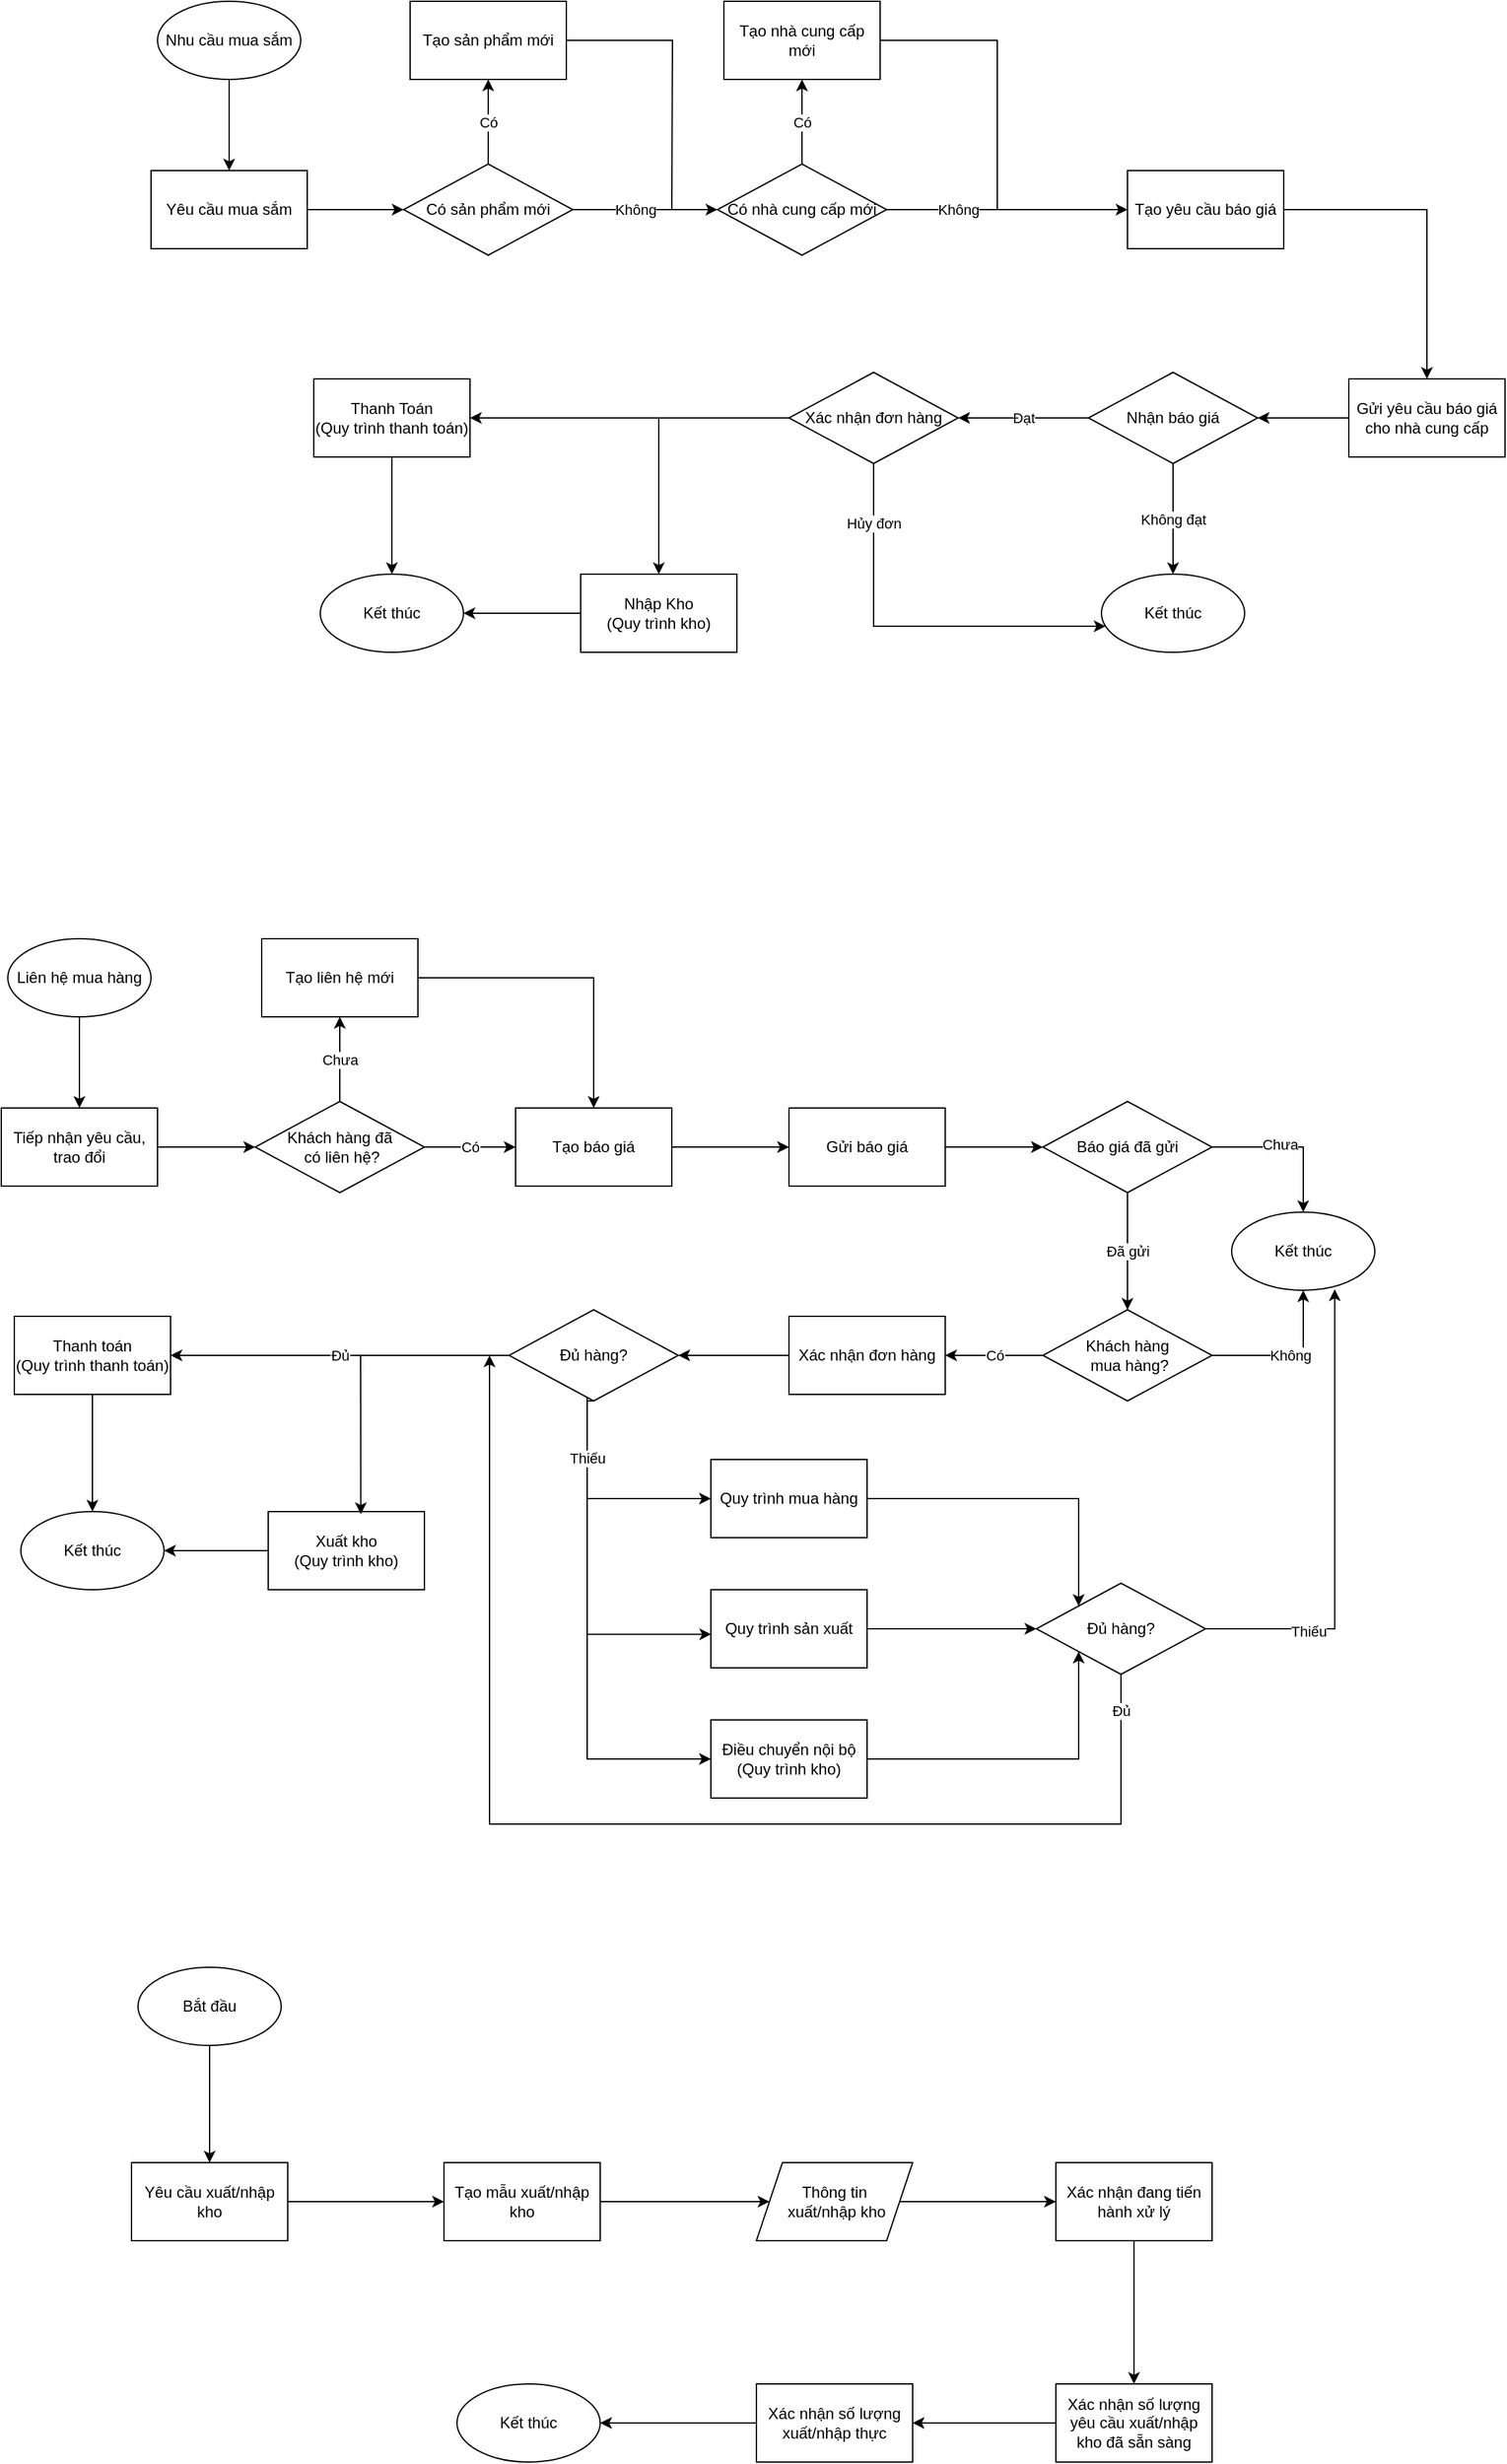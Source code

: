 <mxfile version="20.2.8" type="github" pages="3">
  <diagram id="C5RBs43oDa-KdzZeNtuy" name="Odoo-ERP">
    <mxGraphModel dx="1490" dy="1750" grid="1" gridSize="10" guides="1" tooltips="1" connect="1" arrows="1" fold="1" page="1" pageScale="1" pageWidth="827" pageHeight="1169" math="0" shadow="0">
      <root>
        <mxCell id="WIyWlLk6GJQsqaUBKTNV-0" />
        <mxCell id="WIyWlLk6GJQsqaUBKTNV-1" parent="WIyWlLk6GJQsqaUBKTNV-0" />
        <mxCell id="Wsw88-fqIVrCZRTNJ-jJ-0" value="Nhu cầu mua sắm" style="ellipse;whiteSpace=wrap;html=1;" parent="WIyWlLk6GJQsqaUBKTNV-1" vertex="1">
          <mxGeometry x="165" y="-40" width="110" height="60" as="geometry" />
        </mxCell>
        <mxCell id="Wsw88-fqIVrCZRTNJ-jJ-3" value="Yêu cầu mua sắm" style="rounded=0;whiteSpace=wrap;html=1;" parent="WIyWlLk6GJQsqaUBKTNV-1" vertex="1">
          <mxGeometry x="160" y="90" width="120" height="60" as="geometry" />
        </mxCell>
        <mxCell id="Wsw88-fqIVrCZRTNJ-jJ-14" value="Không" style="edgeStyle=orthogonalEdgeStyle;rounded=0;orthogonalLoop=1;jettySize=auto;html=1;exitX=1;exitY=0.5;exitDx=0;exitDy=0;" parent="WIyWlLk6GJQsqaUBKTNV-1" source="Wsw88-fqIVrCZRTNJ-jJ-5" target="Wsw88-fqIVrCZRTNJ-jJ-13" edge="1">
          <mxGeometry x="-0.132" relative="1" as="geometry">
            <mxPoint as="offset" />
          </mxGeometry>
        </mxCell>
        <mxCell id="Wsw88-fqIVrCZRTNJ-jJ-5" value="Có sản phẩm mới" style="rhombus;whiteSpace=wrap;html=1;" parent="WIyWlLk6GJQsqaUBKTNV-1" vertex="1">
          <mxGeometry x="354" y="85" width="130" height="70" as="geometry" />
        </mxCell>
        <mxCell id="Wsw88-fqIVrCZRTNJ-jJ-6" value="" style="endArrow=classic;html=1;rounded=0;exitX=1;exitY=0.5;exitDx=0;exitDy=0;entryX=0;entryY=0.5;entryDx=0;entryDy=0;" parent="WIyWlLk6GJQsqaUBKTNV-1" source="Wsw88-fqIVrCZRTNJ-jJ-3" target="Wsw88-fqIVrCZRTNJ-jJ-5" edge="1">
          <mxGeometry width="50" height="50" relative="1" as="geometry">
            <mxPoint x="390" y="200" as="sourcePoint" />
            <mxPoint x="440" y="150" as="targetPoint" />
          </mxGeometry>
        </mxCell>
        <mxCell id="Wsw88-fqIVrCZRTNJ-jJ-15" style="edgeStyle=orthogonalEdgeStyle;rounded=0;orthogonalLoop=1;jettySize=auto;html=1;endArrow=none;endFill=0;" parent="WIyWlLk6GJQsqaUBKTNV-1" source="Wsw88-fqIVrCZRTNJ-jJ-7" edge="1">
          <mxGeometry relative="1" as="geometry">
            <mxPoint x="560" y="120" as="targetPoint" />
          </mxGeometry>
        </mxCell>
        <mxCell id="Wsw88-fqIVrCZRTNJ-jJ-7" value="Tạo sản phẩm mới" style="rounded=0;whiteSpace=wrap;html=1;" parent="WIyWlLk6GJQsqaUBKTNV-1" vertex="1">
          <mxGeometry x="359" y="-40" width="120" height="60" as="geometry" />
        </mxCell>
        <mxCell id="Wsw88-fqIVrCZRTNJ-jJ-9" value="" style="endArrow=classic;html=1;rounded=0;exitX=0.5;exitY=1;exitDx=0;exitDy=0;" parent="WIyWlLk6GJQsqaUBKTNV-1" source="Wsw88-fqIVrCZRTNJ-jJ-0" target="Wsw88-fqIVrCZRTNJ-jJ-3" edge="1">
          <mxGeometry width="50" height="50" relative="1" as="geometry">
            <mxPoint x="390" y="200" as="sourcePoint" />
            <mxPoint x="440" y="150" as="targetPoint" />
          </mxGeometry>
        </mxCell>
        <mxCell id="Wsw88-fqIVrCZRTNJ-jJ-11" value="Có" style="endArrow=classic;html=1;rounded=0;entryX=0.5;entryY=1;entryDx=0;entryDy=0;" parent="WIyWlLk6GJQsqaUBKTNV-1" source="Wsw88-fqIVrCZRTNJ-jJ-5" target="Wsw88-fqIVrCZRTNJ-jJ-7" edge="1">
          <mxGeometry width="50" height="50" relative="1" as="geometry">
            <mxPoint x="390" y="200" as="sourcePoint" />
            <mxPoint x="440" y="150" as="targetPoint" />
          </mxGeometry>
        </mxCell>
        <mxCell id="Wsw88-fqIVrCZRTNJ-jJ-17" value="Có" style="edgeStyle=orthogonalEdgeStyle;rounded=0;orthogonalLoop=1;jettySize=auto;html=1;exitX=0.5;exitY=0;exitDx=0;exitDy=0;entryX=0.5;entryY=1;entryDx=0;entryDy=0;" parent="WIyWlLk6GJQsqaUBKTNV-1" source="Wsw88-fqIVrCZRTNJ-jJ-13" target="Wsw88-fqIVrCZRTNJ-jJ-16" edge="1">
          <mxGeometry relative="1" as="geometry" />
        </mxCell>
        <mxCell id="Wsw88-fqIVrCZRTNJ-jJ-20" style="edgeStyle=orthogonalEdgeStyle;rounded=0;orthogonalLoop=1;jettySize=auto;html=1;exitX=1;exitY=0.5;exitDx=0;exitDy=0;entryX=0;entryY=0.5;entryDx=0;entryDy=0;" parent="WIyWlLk6GJQsqaUBKTNV-1" source="Wsw88-fqIVrCZRTNJ-jJ-13" target="Wsw88-fqIVrCZRTNJ-jJ-18" edge="1">
          <mxGeometry relative="1" as="geometry" />
        </mxCell>
        <mxCell id="Wsw88-fqIVrCZRTNJ-jJ-22" value="Không" style="edgeLabel;html=1;align=center;verticalAlign=middle;resizable=0;points=[];" parent="Wsw88-fqIVrCZRTNJ-jJ-20" vertex="1" connectable="0">
          <mxGeometry x="-0.29" relative="1" as="geometry">
            <mxPoint x="-11" as="offset" />
          </mxGeometry>
        </mxCell>
        <mxCell id="Wsw88-fqIVrCZRTNJ-jJ-13" value="Có nhà cung cấp mới" style="rhombus;whiteSpace=wrap;html=1;" parent="WIyWlLk6GJQsqaUBKTNV-1" vertex="1">
          <mxGeometry x="595" y="85" width="130" height="70" as="geometry" />
        </mxCell>
        <mxCell id="Wsw88-fqIVrCZRTNJ-jJ-21" style="edgeStyle=orthogonalEdgeStyle;rounded=0;orthogonalLoop=1;jettySize=auto;html=1;exitX=1;exitY=0.5;exitDx=0;exitDy=0;endArrow=none;endFill=0;" parent="WIyWlLk6GJQsqaUBKTNV-1" source="Wsw88-fqIVrCZRTNJ-jJ-16" edge="1">
          <mxGeometry relative="1" as="geometry">
            <mxPoint x="830" y="120" as="targetPoint" />
            <Array as="points">
              <mxPoint x="810" y="-10" />
              <mxPoint x="810" y="120" />
            </Array>
          </mxGeometry>
        </mxCell>
        <mxCell id="Wsw88-fqIVrCZRTNJ-jJ-16" value="Tạo nhà cung cấp mới" style="rounded=0;whiteSpace=wrap;html=1;" parent="WIyWlLk6GJQsqaUBKTNV-1" vertex="1">
          <mxGeometry x="600" y="-40" width="120" height="60" as="geometry" />
        </mxCell>
        <mxCell id="0FIO3fTtbNcWNQrVMIMX-1" style="edgeStyle=orthogonalEdgeStyle;rounded=0;orthogonalLoop=1;jettySize=auto;html=1;" parent="WIyWlLk6GJQsqaUBKTNV-1" source="Wsw88-fqIVrCZRTNJ-jJ-18" target="Wsw88-fqIVrCZRTNJ-jJ-48" edge="1">
          <mxGeometry relative="1" as="geometry" />
        </mxCell>
        <mxCell id="Wsw88-fqIVrCZRTNJ-jJ-18" value="Tạo yêu cầu báo giá" style="rounded=0;whiteSpace=wrap;html=1;" parent="WIyWlLk6GJQsqaUBKTNV-1" vertex="1">
          <mxGeometry x="910" y="90" width="120" height="60" as="geometry" />
        </mxCell>
        <mxCell id="Wsw88-fqIVrCZRTNJ-jJ-40" style="edgeStyle=orthogonalEdgeStyle;rounded=0;orthogonalLoop=1;jettySize=auto;html=1;exitX=0.5;exitY=1;exitDx=0;exitDy=0;" parent="WIyWlLk6GJQsqaUBKTNV-1" source="Wsw88-fqIVrCZRTNJ-jJ-30" target="Wsw88-fqIVrCZRTNJ-jJ-38" edge="1">
          <mxGeometry relative="1" as="geometry" />
        </mxCell>
        <mxCell id="Wsw88-fqIVrCZRTNJ-jJ-30" value="Thanh Toán&lt;br&gt;(Quy trình thanh toán)" style="rounded=0;whiteSpace=wrap;html=1;" parent="WIyWlLk6GJQsqaUBKTNV-1" vertex="1">
          <mxGeometry x="285" y="250" width="120" height="60" as="geometry" />
        </mxCell>
        <mxCell id="Wsw88-fqIVrCZRTNJ-jJ-39" style="edgeStyle=orthogonalEdgeStyle;rounded=0;orthogonalLoop=1;jettySize=auto;html=1;exitX=0;exitY=0.5;exitDx=0;exitDy=0;entryX=1;entryY=0.5;entryDx=0;entryDy=0;" parent="WIyWlLk6GJQsqaUBKTNV-1" source="Wsw88-fqIVrCZRTNJ-jJ-35" target="Wsw88-fqIVrCZRTNJ-jJ-38" edge="1">
          <mxGeometry relative="1" as="geometry" />
        </mxCell>
        <mxCell id="Wsw88-fqIVrCZRTNJ-jJ-35" value="Nhập Kho&lt;br&gt;(Quy trình kho)" style="rounded=0;whiteSpace=wrap;html=1;" parent="WIyWlLk6GJQsqaUBKTNV-1" vertex="1">
          <mxGeometry x="490" y="400" width="120" height="60" as="geometry" />
        </mxCell>
        <mxCell id="Wsw88-fqIVrCZRTNJ-jJ-38" value="Kết thúc" style="ellipse;whiteSpace=wrap;html=1;" parent="WIyWlLk6GJQsqaUBKTNV-1" vertex="1">
          <mxGeometry x="290" y="400" width="110" height="60" as="geometry" />
        </mxCell>
        <mxCell id="Wsw88-fqIVrCZRTNJ-jJ-65" value="Đạt" style="edgeStyle=orthogonalEdgeStyle;rounded=0;orthogonalLoop=1;jettySize=auto;html=1;endArrow=classic;endFill=1;" parent="WIyWlLk6GJQsqaUBKTNV-1" source="Wsw88-fqIVrCZRTNJ-jJ-41" target="Wsw88-fqIVrCZRTNJ-jJ-51" edge="1">
          <mxGeometry relative="1" as="geometry" />
        </mxCell>
        <mxCell id="Wsw88-fqIVrCZRTNJ-jJ-66" value="Không đạt" style="edgeStyle=orthogonalEdgeStyle;rounded=0;orthogonalLoop=1;jettySize=auto;html=1;endArrow=classic;endFill=1;" parent="WIyWlLk6GJQsqaUBKTNV-1" source="Wsw88-fqIVrCZRTNJ-jJ-41" target="Wsw88-fqIVrCZRTNJ-jJ-46" edge="1">
          <mxGeometry relative="1" as="geometry" />
        </mxCell>
        <mxCell id="Wsw88-fqIVrCZRTNJ-jJ-41" value="Nhận báo giá" style="rhombus;whiteSpace=wrap;html=1;" parent="WIyWlLk6GJQsqaUBKTNV-1" vertex="1">
          <mxGeometry x="880" y="245" width="130" height="70" as="geometry" />
        </mxCell>
        <mxCell id="Wsw88-fqIVrCZRTNJ-jJ-46" value="Kết thúc" style="ellipse;whiteSpace=wrap;html=1;" parent="WIyWlLk6GJQsqaUBKTNV-1" vertex="1">
          <mxGeometry x="890" y="400" width="110" height="60" as="geometry" />
        </mxCell>
        <mxCell id="Wsw88-fqIVrCZRTNJ-jJ-64" value="" style="edgeStyle=orthogonalEdgeStyle;rounded=0;orthogonalLoop=1;jettySize=auto;html=1;endArrow=classic;endFill=1;" parent="WIyWlLk6GJQsqaUBKTNV-1" source="Wsw88-fqIVrCZRTNJ-jJ-48" target="Wsw88-fqIVrCZRTNJ-jJ-41" edge="1">
          <mxGeometry relative="1" as="geometry" />
        </mxCell>
        <mxCell id="Wsw88-fqIVrCZRTNJ-jJ-48" value="Gửi yêu cầu báo giá cho nhà cung cấp" style="rounded=0;whiteSpace=wrap;html=1;" parent="WIyWlLk6GJQsqaUBKTNV-1" vertex="1">
          <mxGeometry x="1080" y="250" width="120" height="60" as="geometry" />
        </mxCell>
        <mxCell id="Wsw88-fqIVrCZRTNJ-jJ-59" style="edgeStyle=orthogonalEdgeStyle;rounded=0;orthogonalLoop=1;jettySize=auto;html=1;endArrow=classic;endFill=1;" parent="WIyWlLk6GJQsqaUBKTNV-1" source="Wsw88-fqIVrCZRTNJ-jJ-51" target="Wsw88-fqIVrCZRTNJ-jJ-46" edge="1">
          <mxGeometry relative="1" as="geometry">
            <Array as="points">
              <mxPoint x="715" y="440" />
            </Array>
          </mxGeometry>
        </mxCell>
        <mxCell id="Wsw88-fqIVrCZRTNJ-jJ-68" value="Hủy đơn" style="edgeLabel;html=1;align=center;verticalAlign=middle;resizable=0;points=[];" parent="Wsw88-fqIVrCZRTNJ-jJ-59" vertex="1" connectable="0">
          <mxGeometry x="-0.78" y="-1" relative="1" as="geometry">
            <mxPoint x="1" y="12" as="offset" />
          </mxGeometry>
        </mxCell>
        <mxCell id="0FIO3fTtbNcWNQrVMIMX-2" style="edgeStyle=orthogonalEdgeStyle;rounded=0;orthogonalLoop=1;jettySize=auto;html=1;" parent="WIyWlLk6GJQsqaUBKTNV-1" source="Wsw88-fqIVrCZRTNJ-jJ-51" target="Wsw88-fqIVrCZRTNJ-jJ-30" edge="1">
          <mxGeometry relative="1" as="geometry" />
        </mxCell>
        <mxCell id="Wsw88-fqIVrCZRTNJ-jJ-51" value="Xác nhận đơn hàng" style="rhombus;whiteSpace=wrap;html=1;" parent="WIyWlLk6GJQsqaUBKTNV-1" vertex="1">
          <mxGeometry x="650" y="245" width="130" height="70" as="geometry" />
        </mxCell>
        <mxCell id="Wsw88-fqIVrCZRTNJ-jJ-108" value="" style="edgeStyle=orthogonalEdgeStyle;rounded=0;orthogonalLoop=1;jettySize=auto;html=1;endArrow=classic;endFill=1;" parent="WIyWlLk6GJQsqaUBKTNV-1" source="Wsw88-fqIVrCZRTNJ-jJ-70" target="Wsw88-fqIVrCZRTNJ-jJ-102" edge="1">
          <mxGeometry relative="1" as="geometry" />
        </mxCell>
        <mxCell id="Wsw88-fqIVrCZRTNJ-jJ-70" value="Liên hệ mua hàng" style="ellipse;whiteSpace=wrap;html=1;" parent="WIyWlLk6GJQsqaUBKTNV-1" vertex="1">
          <mxGeometry x="50" y="680" width="110" height="60" as="geometry" />
        </mxCell>
        <mxCell id="Wsw88-fqIVrCZRTNJ-jJ-80" value="" style="edgeStyle=orthogonalEdgeStyle;rounded=0;orthogonalLoop=1;jettySize=auto;html=1;endArrow=classic;endFill=1;entryX=0;entryY=0.5;entryDx=0;entryDy=0;" parent="WIyWlLk6GJQsqaUBKTNV-1" source="Wsw88-fqIVrCZRTNJ-jJ-71" target="Wsw88-fqIVrCZRTNJ-jJ-73" edge="1">
          <mxGeometry relative="1" as="geometry">
            <mxPoint x="610" y="840" as="targetPoint" />
          </mxGeometry>
        </mxCell>
        <mxCell id="Wsw88-fqIVrCZRTNJ-jJ-71" value="Tạo báo giá" style="rounded=0;whiteSpace=wrap;html=1;" parent="WIyWlLk6GJQsqaUBKTNV-1" vertex="1">
          <mxGeometry x="440" y="810" width="120" height="60" as="geometry" />
        </mxCell>
        <mxCell id="Wsw88-fqIVrCZRTNJ-jJ-82" value="" style="edgeStyle=orthogonalEdgeStyle;rounded=0;orthogonalLoop=1;jettySize=auto;html=1;endArrow=classic;endFill=1;" parent="WIyWlLk6GJQsqaUBKTNV-1" source="Wsw88-fqIVrCZRTNJ-jJ-73" target="Wsw88-fqIVrCZRTNJ-jJ-74" edge="1">
          <mxGeometry relative="1" as="geometry" />
        </mxCell>
        <mxCell id="Wsw88-fqIVrCZRTNJ-jJ-73" value="Gửi báo giá" style="rounded=0;whiteSpace=wrap;html=1;" parent="WIyWlLk6GJQsqaUBKTNV-1" vertex="1">
          <mxGeometry x="650" y="810" width="120" height="60" as="geometry" />
        </mxCell>
        <mxCell id="Wsw88-fqIVrCZRTNJ-jJ-89" style="edgeStyle=orthogonalEdgeStyle;rounded=0;orthogonalLoop=1;jettySize=auto;html=1;endArrow=classic;endFill=1;" parent="WIyWlLk6GJQsqaUBKTNV-1" source="Wsw88-fqIVrCZRTNJ-jJ-74" target="Wsw88-fqIVrCZRTNJ-jJ-87" edge="1">
          <mxGeometry relative="1" as="geometry" />
        </mxCell>
        <mxCell id="Wsw88-fqIVrCZRTNJ-jJ-139" value="Chưa" style="edgeLabel;html=1;align=center;verticalAlign=middle;resizable=0;points=[];" parent="Wsw88-fqIVrCZRTNJ-jJ-89" vertex="1" connectable="0">
          <mxGeometry x="-0.153" y="2" relative="1" as="geometry">
            <mxPoint x="1" as="offset" />
          </mxGeometry>
        </mxCell>
        <mxCell id="Wsw88-fqIVrCZRTNJ-jJ-140" value="Đã gửi" style="edgeStyle=orthogonalEdgeStyle;rounded=0;orthogonalLoop=1;jettySize=auto;html=1;endArrow=classic;endFill=1;" parent="WIyWlLk6GJQsqaUBKTNV-1" source="Wsw88-fqIVrCZRTNJ-jJ-74" target="Wsw88-fqIVrCZRTNJ-jJ-78" edge="1">
          <mxGeometry relative="1" as="geometry" />
        </mxCell>
        <mxCell id="Wsw88-fqIVrCZRTNJ-jJ-74" value="Báo giá đã gửi" style="rhombus;whiteSpace=wrap;html=1;" parent="WIyWlLk6GJQsqaUBKTNV-1" vertex="1">
          <mxGeometry x="845" y="805" width="130" height="70" as="geometry" />
        </mxCell>
        <mxCell id="Wsw88-fqIVrCZRTNJ-jJ-90" value="Không" style="edgeStyle=orthogonalEdgeStyle;rounded=0;orthogonalLoop=1;jettySize=auto;html=1;entryX=0.5;entryY=1;entryDx=0;entryDy=0;endArrow=classic;endFill=1;" parent="WIyWlLk6GJQsqaUBKTNV-1" source="Wsw88-fqIVrCZRTNJ-jJ-78" target="Wsw88-fqIVrCZRTNJ-jJ-87" edge="1">
          <mxGeometry relative="1" as="geometry" />
        </mxCell>
        <mxCell id="Wsw88-fqIVrCZRTNJ-jJ-114" value="Có" style="edgeStyle=orthogonalEdgeStyle;rounded=0;orthogonalLoop=1;jettySize=auto;html=1;endArrow=classic;endFill=1;" parent="WIyWlLk6GJQsqaUBKTNV-1" source="Wsw88-fqIVrCZRTNJ-jJ-78" target="Wsw88-fqIVrCZRTNJ-jJ-113" edge="1">
          <mxGeometry relative="1" as="geometry" />
        </mxCell>
        <mxCell id="Wsw88-fqIVrCZRTNJ-jJ-78" value="Khách hàng&lt;br&gt;&amp;nbsp;mua hàng?" style="rhombus;whiteSpace=wrap;html=1;" parent="WIyWlLk6GJQsqaUBKTNV-1" vertex="1">
          <mxGeometry x="845" y="965" width="130" height="70" as="geometry" />
        </mxCell>
        <mxCell id="Wsw88-fqIVrCZRTNJ-jJ-98" value="Đủ" style="edgeStyle=orthogonalEdgeStyle;rounded=0;orthogonalLoop=1;jettySize=auto;html=1;endArrow=classic;endFill=1;" parent="WIyWlLk6GJQsqaUBKTNV-1" source="Wsw88-fqIVrCZRTNJ-jJ-115" target="Wsw88-fqIVrCZRTNJ-jJ-94" edge="1">
          <mxGeometry relative="1" as="geometry">
            <mxPoint x="330" y="1000" as="sourcePoint" />
          </mxGeometry>
        </mxCell>
        <mxCell id="Wsw88-fqIVrCZRTNJ-jJ-87" value="Kết thúc" style="ellipse;whiteSpace=wrap;html=1;" parent="WIyWlLk6GJQsqaUBKTNV-1" vertex="1">
          <mxGeometry x="990" y="890" width="110" height="60" as="geometry" />
        </mxCell>
        <mxCell id="Wsw88-fqIVrCZRTNJ-jJ-97" value="" style="edgeStyle=orthogonalEdgeStyle;rounded=0;orthogonalLoop=1;jettySize=auto;html=1;endArrow=classic;endFill=1;" parent="WIyWlLk6GJQsqaUBKTNV-1" source="Wsw88-fqIVrCZRTNJ-jJ-92" target="Wsw88-fqIVrCZRTNJ-jJ-93" edge="1">
          <mxGeometry relative="1" as="geometry" />
        </mxCell>
        <mxCell id="Wsw88-fqIVrCZRTNJ-jJ-92" value="Xuất kho&lt;br&gt;(Quy trình kho)" style="rounded=0;whiteSpace=wrap;html=1;" parent="WIyWlLk6GJQsqaUBKTNV-1" vertex="1">
          <mxGeometry x="250" y="1120" width="120" height="60" as="geometry" />
        </mxCell>
        <mxCell id="Wsw88-fqIVrCZRTNJ-jJ-93" value="Kết thúc" style="ellipse;whiteSpace=wrap;html=1;" parent="WIyWlLk6GJQsqaUBKTNV-1" vertex="1">
          <mxGeometry x="60" y="1120" width="110" height="60" as="geometry" />
        </mxCell>
        <mxCell id="Wsw88-fqIVrCZRTNJ-jJ-99" value="" style="edgeStyle=orthogonalEdgeStyle;rounded=0;orthogonalLoop=1;jettySize=auto;html=1;endArrow=classic;endFill=1;" parent="WIyWlLk6GJQsqaUBKTNV-1" source="Wsw88-fqIVrCZRTNJ-jJ-94" target="Wsw88-fqIVrCZRTNJ-jJ-93" edge="1">
          <mxGeometry relative="1" as="geometry" />
        </mxCell>
        <mxCell id="Wsw88-fqIVrCZRTNJ-jJ-94" value="Thanh toán&lt;br&gt;(Quy trình thanh toán)" style="rounded=0;whiteSpace=wrap;html=1;" parent="WIyWlLk6GJQsqaUBKTNV-1" vertex="1">
          <mxGeometry x="55" y="970" width="120" height="60" as="geometry" />
        </mxCell>
        <mxCell id="Wsw88-fqIVrCZRTNJ-jJ-107" value="" style="edgeStyle=orthogonalEdgeStyle;rounded=0;orthogonalLoop=1;jettySize=auto;html=1;endArrow=classic;endFill=1;" parent="WIyWlLk6GJQsqaUBKTNV-1" source="Wsw88-fqIVrCZRTNJ-jJ-102" target="Wsw88-fqIVrCZRTNJ-jJ-104" edge="1">
          <mxGeometry relative="1" as="geometry" />
        </mxCell>
        <mxCell id="Wsw88-fqIVrCZRTNJ-jJ-102" value="Tiếp nhận yêu cầu, trao đổi" style="rounded=0;whiteSpace=wrap;html=1;" parent="WIyWlLk6GJQsqaUBKTNV-1" vertex="1">
          <mxGeometry x="45" y="810" width="120" height="60" as="geometry" />
        </mxCell>
        <mxCell id="Wsw88-fqIVrCZRTNJ-jJ-109" value="Chưa" style="edgeStyle=orthogonalEdgeStyle;rounded=0;orthogonalLoop=1;jettySize=auto;html=1;endArrow=classic;endFill=1;" parent="WIyWlLk6GJQsqaUBKTNV-1" source="Wsw88-fqIVrCZRTNJ-jJ-104" target="Wsw88-fqIVrCZRTNJ-jJ-105" edge="1">
          <mxGeometry relative="1" as="geometry" />
        </mxCell>
        <mxCell id="Wsw88-fqIVrCZRTNJ-jJ-110" value="Có" style="edgeStyle=orthogonalEdgeStyle;rounded=0;orthogonalLoop=1;jettySize=auto;html=1;endArrow=classic;endFill=1;" parent="WIyWlLk6GJQsqaUBKTNV-1" source="Wsw88-fqIVrCZRTNJ-jJ-104" target="Wsw88-fqIVrCZRTNJ-jJ-71" edge="1">
          <mxGeometry relative="1" as="geometry" />
        </mxCell>
        <mxCell id="Wsw88-fqIVrCZRTNJ-jJ-104" value="Khách hàng đã&lt;br&gt;&amp;nbsp;có liên hệ?" style="rhombus;whiteSpace=wrap;html=1;" parent="WIyWlLk6GJQsqaUBKTNV-1" vertex="1">
          <mxGeometry x="240" y="805" width="130" height="70" as="geometry" />
        </mxCell>
        <mxCell id="0FIO3fTtbNcWNQrVMIMX-0" style="edgeStyle=orthogonalEdgeStyle;rounded=0;orthogonalLoop=1;jettySize=auto;html=1;" parent="WIyWlLk6GJQsqaUBKTNV-1" source="Wsw88-fqIVrCZRTNJ-jJ-105" target="Wsw88-fqIVrCZRTNJ-jJ-71" edge="1">
          <mxGeometry relative="1" as="geometry" />
        </mxCell>
        <mxCell id="Wsw88-fqIVrCZRTNJ-jJ-105" value="Tạo liên hệ mới" style="rounded=0;whiteSpace=wrap;html=1;" parent="WIyWlLk6GJQsqaUBKTNV-1" vertex="1">
          <mxGeometry x="245" y="680" width="120" height="60" as="geometry" />
        </mxCell>
        <mxCell id="Wsw88-fqIVrCZRTNJ-jJ-116" style="edgeStyle=orthogonalEdgeStyle;rounded=0;orthogonalLoop=1;jettySize=auto;html=1;endArrow=classic;endFill=1;" parent="WIyWlLk6GJQsqaUBKTNV-1" source="Wsw88-fqIVrCZRTNJ-jJ-113" target="Wsw88-fqIVrCZRTNJ-jJ-115" edge="1">
          <mxGeometry relative="1" as="geometry" />
        </mxCell>
        <mxCell id="Wsw88-fqIVrCZRTNJ-jJ-113" value="Xác nhận đơn hàng" style="rounded=0;whiteSpace=wrap;html=1;" parent="WIyWlLk6GJQsqaUBKTNV-1" vertex="1">
          <mxGeometry x="650" y="970" width="120" height="60" as="geometry" />
        </mxCell>
        <mxCell id="Wsw88-fqIVrCZRTNJ-jJ-118" style="edgeStyle=orthogonalEdgeStyle;rounded=0;orthogonalLoop=1;jettySize=auto;html=1;exitX=0.5;exitY=1;exitDx=0;exitDy=0;entryX=0;entryY=0.5;entryDx=0;entryDy=0;endArrow=classic;endFill=1;" parent="WIyWlLk6GJQsqaUBKTNV-1" source="Wsw88-fqIVrCZRTNJ-jJ-115" target="Wsw88-fqIVrCZRTNJ-jJ-117" edge="1">
          <mxGeometry relative="1" as="geometry">
            <Array as="points">
              <mxPoint x="495" y="1110" />
            </Array>
          </mxGeometry>
        </mxCell>
        <mxCell id="Wsw88-fqIVrCZRTNJ-jJ-124" style="edgeStyle=orthogonalEdgeStyle;rounded=0;orthogonalLoop=1;jettySize=auto;html=1;entryX=0.002;entryY=0.57;entryDx=0;entryDy=0;entryPerimeter=0;endArrow=classic;endFill=1;" parent="WIyWlLk6GJQsqaUBKTNV-1" source="Wsw88-fqIVrCZRTNJ-jJ-115" target="Wsw88-fqIVrCZRTNJ-jJ-119" edge="1">
          <mxGeometry relative="1" as="geometry">
            <Array as="points">
              <mxPoint x="495" y="1214" />
            </Array>
          </mxGeometry>
        </mxCell>
        <mxCell id="Wsw88-fqIVrCZRTNJ-jJ-125" value="Thiếu" style="edgeStyle=orthogonalEdgeStyle;rounded=0;orthogonalLoop=1;jettySize=auto;html=1;entryX=0;entryY=0.5;entryDx=0;entryDy=0;endArrow=classic;endFill=1;" parent="WIyWlLk6GJQsqaUBKTNV-1" source="Wsw88-fqIVrCZRTNJ-jJ-115" target="Wsw88-fqIVrCZRTNJ-jJ-120" edge="1">
          <mxGeometry x="-0.744" relative="1" as="geometry">
            <Array as="points">
              <mxPoint x="495" y="1310" />
            </Array>
            <mxPoint y="-1" as="offset" />
          </mxGeometry>
        </mxCell>
        <mxCell id="Wsw88-fqIVrCZRTNJ-jJ-115" value="Đủ hàng?" style="rhombus;whiteSpace=wrap;html=1;" parent="WIyWlLk6GJQsqaUBKTNV-1" vertex="1">
          <mxGeometry x="435" y="965" width="130" height="70" as="geometry" />
        </mxCell>
        <mxCell id="Wsw88-fqIVrCZRTNJ-jJ-133" style="edgeStyle=orthogonalEdgeStyle;rounded=0;orthogonalLoop=1;jettySize=auto;html=1;entryX=0;entryY=0;entryDx=0;entryDy=0;endArrow=classic;endFill=1;" parent="WIyWlLk6GJQsqaUBKTNV-1" source="Wsw88-fqIVrCZRTNJ-jJ-117" target="Wsw88-fqIVrCZRTNJ-jJ-132" edge="1">
          <mxGeometry relative="1" as="geometry" />
        </mxCell>
        <mxCell id="Wsw88-fqIVrCZRTNJ-jJ-117" value="Quy trình mua hàng" style="rounded=0;whiteSpace=wrap;html=1;" parent="WIyWlLk6GJQsqaUBKTNV-1" vertex="1">
          <mxGeometry x="590" y="1080" width="120" height="60" as="geometry" />
        </mxCell>
        <mxCell id="Wsw88-fqIVrCZRTNJ-jJ-135" style="edgeStyle=orthogonalEdgeStyle;rounded=0;orthogonalLoop=1;jettySize=auto;html=1;entryX=0;entryY=0.5;entryDx=0;entryDy=0;endArrow=classic;endFill=1;" parent="WIyWlLk6GJQsqaUBKTNV-1" source="Wsw88-fqIVrCZRTNJ-jJ-119" target="Wsw88-fqIVrCZRTNJ-jJ-132" edge="1">
          <mxGeometry relative="1" as="geometry" />
        </mxCell>
        <mxCell id="Wsw88-fqIVrCZRTNJ-jJ-119" value="Quy trình sản xuất" style="rounded=0;whiteSpace=wrap;html=1;" parent="WIyWlLk6GJQsqaUBKTNV-1" vertex="1">
          <mxGeometry x="590" y="1180" width="120" height="60" as="geometry" />
        </mxCell>
        <mxCell id="Wsw88-fqIVrCZRTNJ-jJ-136" style="edgeStyle=orthogonalEdgeStyle;rounded=0;orthogonalLoop=1;jettySize=auto;html=1;entryX=0;entryY=1;entryDx=0;entryDy=0;endArrow=classic;endFill=1;" parent="WIyWlLk6GJQsqaUBKTNV-1" source="Wsw88-fqIVrCZRTNJ-jJ-120" target="Wsw88-fqIVrCZRTNJ-jJ-132" edge="1">
          <mxGeometry relative="1" as="geometry" />
        </mxCell>
        <mxCell id="Wsw88-fqIVrCZRTNJ-jJ-120" value="Điều chuyển nội bộ&lt;br&gt;(Quy trình kho)" style="rounded=0;whiteSpace=wrap;html=1;" parent="WIyWlLk6GJQsqaUBKTNV-1" vertex="1">
          <mxGeometry x="590" y="1280" width="120" height="60" as="geometry" />
        </mxCell>
        <mxCell id="Wsw88-fqIVrCZRTNJ-jJ-127" value="" style="endArrow=classic;html=1;rounded=0;entryX=0.593;entryY=0.033;entryDx=0;entryDy=0;entryPerimeter=0;" parent="WIyWlLk6GJQsqaUBKTNV-1" target="Wsw88-fqIVrCZRTNJ-jJ-92" edge="1">
          <mxGeometry width="50" height="50" relative="1" as="geometry">
            <mxPoint x="321" y="1000" as="sourcePoint" />
            <mxPoint x="570" y="1030" as="targetPoint" />
          </mxGeometry>
        </mxCell>
        <mxCell id="Wsw88-fqIVrCZRTNJ-jJ-137" style="edgeStyle=orthogonalEdgeStyle;rounded=0;orthogonalLoop=1;jettySize=auto;html=1;endArrow=classic;endFill=1;" parent="WIyWlLk6GJQsqaUBKTNV-1" source="Wsw88-fqIVrCZRTNJ-jJ-132" edge="1">
          <mxGeometry relative="1" as="geometry">
            <mxPoint x="420" y="1000" as="targetPoint" />
            <Array as="points">
              <mxPoint x="905" y="1360" />
              <mxPoint x="420" y="1360" />
            </Array>
          </mxGeometry>
        </mxCell>
        <mxCell id="Wsw88-fqIVrCZRTNJ-jJ-141" value="Đủ" style="edgeLabel;html=1;align=center;verticalAlign=middle;resizable=0;points=[];" parent="Wsw88-fqIVrCZRTNJ-jJ-137" vertex="1" connectable="0">
          <mxGeometry x="-0.943" relative="1" as="geometry">
            <mxPoint as="offset" />
          </mxGeometry>
        </mxCell>
        <mxCell id="Wsw88-fqIVrCZRTNJ-jJ-138" style="edgeStyle=orthogonalEdgeStyle;rounded=0;orthogonalLoop=1;jettySize=auto;html=1;entryX=0.72;entryY=0.987;entryDx=0;entryDy=0;entryPerimeter=0;endArrow=classic;endFill=1;" parent="WIyWlLk6GJQsqaUBKTNV-1" source="Wsw88-fqIVrCZRTNJ-jJ-132" target="Wsw88-fqIVrCZRTNJ-jJ-87" edge="1">
          <mxGeometry relative="1" as="geometry">
            <Array as="points">
              <mxPoint x="1069" y="1210" />
            </Array>
          </mxGeometry>
        </mxCell>
        <mxCell id="Wsw88-fqIVrCZRTNJ-jJ-142" value="Thiếu" style="edgeLabel;html=1;align=center;verticalAlign=middle;resizable=0;points=[];" parent="Wsw88-fqIVrCZRTNJ-jJ-138" vertex="1" connectable="0">
          <mxGeometry x="-0.562" y="-2" relative="1" as="geometry">
            <mxPoint as="offset" />
          </mxGeometry>
        </mxCell>
        <mxCell id="Wsw88-fqIVrCZRTNJ-jJ-132" value="Đủ hàng?" style="rhombus;whiteSpace=wrap;html=1;" parent="WIyWlLk6GJQsqaUBKTNV-1" vertex="1">
          <mxGeometry x="840" y="1175" width="130" height="70" as="geometry" />
        </mxCell>
        <mxCell id="0FIO3fTtbNcWNQrVMIMX-3" value="" style="endArrow=classic;html=1;rounded=0;" parent="WIyWlLk6GJQsqaUBKTNV-1" target="Wsw88-fqIVrCZRTNJ-jJ-35" edge="1">
          <mxGeometry width="50" height="50" relative="1" as="geometry">
            <mxPoint x="550" y="280" as="sourcePoint" />
            <mxPoint x="700" y="240" as="targetPoint" />
            <Array as="points">
              <mxPoint x="550" y="320" />
            </Array>
          </mxGeometry>
        </mxCell>
        <mxCell id="m30z7P5YXBHpGdLrqCGo-0" value="" style="edgeStyle=orthogonalEdgeStyle;rounded=0;orthogonalLoop=1;jettySize=auto;html=1;" edge="1" parent="WIyWlLk6GJQsqaUBKTNV-1" source="m30z7P5YXBHpGdLrqCGo-1" target="m30z7P5YXBHpGdLrqCGo-3">
          <mxGeometry relative="1" as="geometry" />
        </mxCell>
        <mxCell id="m30z7P5YXBHpGdLrqCGo-1" value="Bắt đầu" style="ellipse;whiteSpace=wrap;html=1;" vertex="1" parent="WIyWlLk6GJQsqaUBKTNV-1">
          <mxGeometry x="150" y="1470" width="110" height="60" as="geometry" />
        </mxCell>
        <mxCell id="m30z7P5YXBHpGdLrqCGo-2" style="edgeStyle=orthogonalEdgeStyle;rounded=0;orthogonalLoop=1;jettySize=auto;html=1;" edge="1" parent="WIyWlLk6GJQsqaUBKTNV-1" source="m30z7P5YXBHpGdLrqCGo-3" target="m30z7P5YXBHpGdLrqCGo-5">
          <mxGeometry relative="1" as="geometry" />
        </mxCell>
        <mxCell id="m30z7P5YXBHpGdLrqCGo-3" value="Yêu cầu xuất/nhập kho" style="rounded=0;whiteSpace=wrap;html=1;" vertex="1" parent="WIyWlLk6GJQsqaUBKTNV-1">
          <mxGeometry x="145" y="1620" width="120" height="60" as="geometry" />
        </mxCell>
        <mxCell id="m30z7P5YXBHpGdLrqCGo-4" style="edgeStyle=orthogonalEdgeStyle;rounded=0;orthogonalLoop=1;jettySize=auto;html=1;" edge="1" parent="WIyWlLk6GJQsqaUBKTNV-1" source="m30z7P5YXBHpGdLrqCGo-5" target="m30z7P5YXBHpGdLrqCGo-7">
          <mxGeometry relative="1" as="geometry" />
        </mxCell>
        <mxCell id="m30z7P5YXBHpGdLrqCGo-5" value="Tạo mẫu xuất/nhập kho" style="rounded=0;whiteSpace=wrap;html=1;" vertex="1" parent="WIyWlLk6GJQsqaUBKTNV-1">
          <mxGeometry x="385" y="1620" width="120" height="60" as="geometry" />
        </mxCell>
        <mxCell id="m30z7P5YXBHpGdLrqCGo-6" style="edgeStyle=orthogonalEdgeStyle;rounded=0;orthogonalLoop=1;jettySize=auto;html=1;entryX=0;entryY=0.5;entryDx=0;entryDy=0;" edge="1" parent="WIyWlLk6GJQsqaUBKTNV-1" source="m30z7P5YXBHpGdLrqCGo-7" target="m30z7P5YXBHpGdLrqCGo-9">
          <mxGeometry relative="1" as="geometry" />
        </mxCell>
        <mxCell id="m30z7P5YXBHpGdLrqCGo-7" value="Thông tin&lt;br&gt;&amp;nbsp;xuất/nhập kho" style="shape=parallelogram;perimeter=parallelogramPerimeter;whiteSpace=wrap;html=1;fixedSize=1;" vertex="1" parent="WIyWlLk6GJQsqaUBKTNV-1">
          <mxGeometry x="625" y="1620" width="120" height="60" as="geometry" />
        </mxCell>
        <mxCell id="m30z7P5YXBHpGdLrqCGo-8" value="" style="edgeStyle=orthogonalEdgeStyle;rounded=0;orthogonalLoop=1;jettySize=auto;html=1;" edge="1" parent="WIyWlLk6GJQsqaUBKTNV-1" source="m30z7P5YXBHpGdLrqCGo-9" target="m30z7P5YXBHpGdLrqCGo-11">
          <mxGeometry relative="1" as="geometry" />
        </mxCell>
        <mxCell id="m30z7P5YXBHpGdLrqCGo-9" value="Xác nhận đang tiến hành xử lý" style="rounded=0;whiteSpace=wrap;html=1;" vertex="1" parent="WIyWlLk6GJQsqaUBKTNV-1">
          <mxGeometry x="855" y="1620" width="120" height="60" as="geometry" />
        </mxCell>
        <mxCell id="m30z7P5YXBHpGdLrqCGo-10" value="" style="edgeStyle=orthogonalEdgeStyle;rounded=0;orthogonalLoop=1;jettySize=auto;html=1;" edge="1" parent="WIyWlLk6GJQsqaUBKTNV-1" source="m30z7P5YXBHpGdLrqCGo-11" target="m30z7P5YXBHpGdLrqCGo-13">
          <mxGeometry relative="1" as="geometry" />
        </mxCell>
        <mxCell id="m30z7P5YXBHpGdLrqCGo-11" value="Xác nhận số lượng yêu cầu xuất/nhập kho đã sẵn sàng" style="rounded=0;whiteSpace=wrap;html=1;" vertex="1" parent="WIyWlLk6GJQsqaUBKTNV-1">
          <mxGeometry x="855" y="1790" width="120" height="60" as="geometry" />
        </mxCell>
        <mxCell id="m30z7P5YXBHpGdLrqCGo-12" style="edgeStyle=orthogonalEdgeStyle;rounded=0;orthogonalLoop=1;jettySize=auto;html=1;" edge="1" parent="WIyWlLk6GJQsqaUBKTNV-1" source="m30z7P5YXBHpGdLrqCGo-13" target="m30z7P5YXBHpGdLrqCGo-14">
          <mxGeometry relative="1" as="geometry" />
        </mxCell>
        <mxCell id="m30z7P5YXBHpGdLrqCGo-13" value="Xác nhận số lượng xuất/nhập thực" style="rounded=0;whiteSpace=wrap;html=1;" vertex="1" parent="WIyWlLk6GJQsqaUBKTNV-1">
          <mxGeometry x="625" y="1790" width="120" height="60" as="geometry" />
        </mxCell>
        <mxCell id="m30z7P5YXBHpGdLrqCGo-14" value="Kết thúc" style="ellipse;whiteSpace=wrap;html=1;" vertex="1" parent="WIyWlLk6GJQsqaUBKTNV-1">
          <mxGeometry x="395" y="1790" width="110" height="60" as="geometry" />
        </mxCell>
      </root>
    </mxGraphModel>
  </diagram>
  <diagram id="RVSgq4qtMoVZtAPoYeZw" name="Page-2">
    <mxGraphModel dx="1490" dy="581" grid="1" gridSize="10" guides="1" tooltips="1" connect="1" arrows="1" fold="1" page="1" pageScale="1" pageWidth="850" pageHeight="1100" math="0" shadow="0">
      <root>
        <mxCell id="0" />
        <mxCell id="1" parent="0" />
        <mxCell id="eUtJeobhXYWIzW9L6U3j-14" value="" style="edgeStyle=orthogonalEdgeStyle;rounded=0;orthogonalLoop=1;jettySize=auto;html=1;" parent="1" source="eUtJeobhXYWIzW9L6U3j-1" target="eUtJeobhXYWIzW9L6U3j-2" edge="1">
          <mxGeometry relative="1" as="geometry" />
        </mxCell>
        <mxCell id="eUtJeobhXYWIzW9L6U3j-1" value="Bắt đầu" style="ellipse;whiteSpace=wrap;html=1;" parent="1" vertex="1">
          <mxGeometry x="115" y="10" width="110" height="60" as="geometry" />
        </mxCell>
        <mxCell id="eUtJeobhXYWIzW9L6U3j-15" style="edgeStyle=orthogonalEdgeStyle;rounded=0;orthogonalLoop=1;jettySize=auto;html=1;" parent="1" source="eUtJeobhXYWIzW9L6U3j-2" target="eUtJeobhXYWIzW9L6U3j-5" edge="1">
          <mxGeometry relative="1" as="geometry" />
        </mxCell>
        <mxCell id="eUtJeobhXYWIzW9L6U3j-2" value="Yêu cầu xuất/nhập kho" style="rounded=0;whiteSpace=wrap;html=1;" parent="1" vertex="1">
          <mxGeometry x="110" y="160" width="120" height="60" as="geometry" />
        </mxCell>
        <mxCell id="eUtJeobhXYWIzW9L6U3j-16" style="edgeStyle=orthogonalEdgeStyle;rounded=0;orthogonalLoop=1;jettySize=auto;html=1;" parent="1" source="eUtJeobhXYWIzW9L6U3j-5" target="eUtJeobhXYWIzW9L6U3j-8" edge="1">
          <mxGeometry relative="1" as="geometry" />
        </mxCell>
        <mxCell id="eUtJeobhXYWIzW9L6U3j-5" value="Tạo mẫu xuất/nhập kho" style="rounded=0;whiteSpace=wrap;html=1;" parent="1" vertex="1">
          <mxGeometry x="350" y="160" width="120" height="60" as="geometry" />
        </mxCell>
        <mxCell id="eUtJeobhXYWIzW9L6U3j-17" style="edgeStyle=orthogonalEdgeStyle;rounded=0;orthogonalLoop=1;jettySize=auto;html=1;entryX=0;entryY=0.5;entryDx=0;entryDy=0;" parent="1" source="eUtJeobhXYWIzW9L6U3j-8" target="eUtJeobhXYWIzW9L6U3j-10" edge="1">
          <mxGeometry relative="1" as="geometry" />
        </mxCell>
        <mxCell id="eUtJeobhXYWIzW9L6U3j-8" value="Thông tin&lt;br&gt;&amp;nbsp;xuất/nhập kho" style="shape=parallelogram;perimeter=parallelogramPerimeter;whiteSpace=wrap;html=1;fixedSize=1;" parent="1" vertex="1">
          <mxGeometry x="590" y="160" width="120" height="60" as="geometry" />
        </mxCell>
        <mxCell id="eUtJeobhXYWIzW9L6U3j-18" value="" style="edgeStyle=orthogonalEdgeStyle;rounded=0;orthogonalLoop=1;jettySize=auto;html=1;" parent="1" source="eUtJeobhXYWIzW9L6U3j-10" target="eUtJeobhXYWIzW9L6U3j-11" edge="1">
          <mxGeometry relative="1" as="geometry" />
        </mxCell>
        <mxCell id="eUtJeobhXYWIzW9L6U3j-10" value="Xác nhận đang tiến hành xử lý" style="rounded=0;whiteSpace=wrap;html=1;" parent="1" vertex="1">
          <mxGeometry x="820" y="160" width="120" height="60" as="geometry" />
        </mxCell>
        <mxCell id="eUtJeobhXYWIzW9L6U3j-19" value="" style="edgeStyle=orthogonalEdgeStyle;rounded=0;orthogonalLoop=1;jettySize=auto;html=1;" parent="1" source="eUtJeobhXYWIzW9L6U3j-11" target="eUtJeobhXYWIzW9L6U3j-12" edge="1">
          <mxGeometry relative="1" as="geometry" />
        </mxCell>
        <mxCell id="eUtJeobhXYWIzW9L6U3j-11" value="Xác nhận số lượng yêu cầu xuất/nhập kho đã sẵn sàng" style="rounded=0;whiteSpace=wrap;html=1;" parent="1" vertex="1">
          <mxGeometry x="820" y="330" width="120" height="60" as="geometry" />
        </mxCell>
        <mxCell id="eUtJeobhXYWIzW9L6U3j-20" style="edgeStyle=orthogonalEdgeStyle;rounded=0;orthogonalLoop=1;jettySize=auto;html=1;" parent="1" source="eUtJeobhXYWIzW9L6U3j-12" target="eUtJeobhXYWIzW9L6U3j-13" edge="1">
          <mxGeometry relative="1" as="geometry" />
        </mxCell>
        <mxCell id="eUtJeobhXYWIzW9L6U3j-12" value="Xác nhận số lượng xuất/nhập thực" style="rounded=0;whiteSpace=wrap;html=1;" parent="1" vertex="1">
          <mxGeometry x="590" y="330" width="120" height="60" as="geometry" />
        </mxCell>
        <mxCell id="eUtJeobhXYWIzW9L6U3j-13" value="Kết thúc" style="ellipse;whiteSpace=wrap;html=1;" parent="1" vertex="1">
          <mxGeometry x="360" y="330" width="110" height="60" as="geometry" />
        </mxCell>
      </root>
    </mxGraphModel>
  </diagram>
  <diagram id="o5UVGX9MOFKe3_3xY_rX" name="Quy trình hệ thống ERP">
    <mxGraphModel dx="1490" dy="1681" grid="1" gridSize="10" guides="1" tooltips="1" connect="1" arrows="1" fold="1" page="1" pageScale="1" pageWidth="850" pageHeight="1100" math="0" shadow="0">
      <root>
        <mxCell id="0" />
        <mxCell id="1" parent="0" />
        <mxCell id="wPIOkGs6woOoaNdy3Bfi-26" value="" style="edgeStyle=orthogonalEdgeStyle;rounded=0;orthogonalLoop=1;jettySize=auto;html=1;" parent="1" source="wPIOkGs6woOoaNdy3Bfi-1" target="wPIOkGs6woOoaNdy3Bfi-2" edge="1">
          <mxGeometry relative="1" as="geometry" />
        </mxCell>
        <mxCell id="wPIOkGs6woOoaNdy3Bfi-1" value="Bắt đầu" style="ellipse;whiteSpace=wrap;html=1;" parent="1" vertex="1">
          <mxGeometry x="40" y="250" width="120" height="80" as="geometry" />
        </mxCell>
        <mxCell id="wPIOkGs6woOoaNdy3Bfi-27" value="" style="edgeStyle=orthogonalEdgeStyle;rounded=0;orthogonalLoop=1;jettySize=auto;html=1;" parent="1" source="wPIOkGs6woOoaNdy3Bfi-2" target="wPIOkGs6woOoaNdy3Bfi-3" edge="1">
          <mxGeometry relative="1" as="geometry" />
        </mxCell>
        <mxCell id="wPIOkGs6woOoaNdy3Bfi-2" value="Tạo yêu cầu bán hàng" style="rounded=0;whiteSpace=wrap;html=1;fillColor=#dae8fc;strokeColor=#6c8ebf;" parent="1" vertex="1">
          <mxGeometry x="240" y="260" width="120" height="60" as="geometry" />
        </mxCell>
        <mxCell id="wPIOkGs6woOoaNdy3Bfi-28" value="Không" style="edgeStyle=orthogonalEdgeStyle;rounded=0;orthogonalLoop=1;jettySize=auto;html=1;" parent="1" source="wPIOkGs6woOoaNdy3Bfi-3" target="wPIOkGs6woOoaNdy3Bfi-4" edge="1">
          <mxGeometry relative="1" as="geometry" />
        </mxCell>
        <mxCell id="wPIOkGs6woOoaNdy3Bfi-29" value="Có" style="edgeStyle=orthogonalEdgeStyle;rounded=0;orthogonalLoop=1;jettySize=auto;html=1;" parent="1" source="wPIOkGs6woOoaNdy3Bfi-3" target="wPIOkGs6woOoaNdy3Bfi-5" edge="1">
          <mxGeometry relative="1" as="geometry" />
        </mxCell>
        <mxCell id="wPIOkGs6woOoaNdy3Bfi-3" value="Xác nhận yêu cầu" style="rhombus;whiteSpace=wrap;html=1;fillColor=#dae8fc;strokeColor=#6c8ebf;" parent="1" vertex="1">
          <mxGeometry x="455" y="250" width="150" height="80" as="geometry" />
        </mxCell>
        <mxCell id="wPIOkGs6woOoaNdy3Bfi-44" style="edgeStyle=orthogonalEdgeStyle;rounded=0;orthogonalLoop=1;jettySize=auto;html=1;" parent="1" source="wPIOkGs6woOoaNdy3Bfi-4" target="wPIOkGs6woOoaNdy3Bfi-2" edge="1">
          <mxGeometry relative="1" as="geometry" />
        </mxCell>
        <mxCell id="wPIOkGs6woOoaNdy3Bfi-4" value="Hủy phiếu/Treo phiếu" style="rounded=0;whiteSpace=wrap;html=1;fillColor=#dae8fc;strokeColor=#6c8ebf;" parent="1" vertex="1">
          <mxGeometry x="470" y="100" width="120" height="60" as="geometry" />
        </mxCell>
        <mxCell id="wPIOkGs6woOoaNdy3Bfi-34" value="Có" style="edgeStyle=orthogonalEdgeStyle;rounded=0;orthogonalLoop=1;jettySize=auto;html=1;" parent="1" source="wPIOkGs6woOoaNdy3Bfi-5" target="wPIOkGs6woOoaNdy3Bfi-7" edge="1">
          <mxGeometry relative="1" as="geometry" />
        </mxCell>
        <mxCell id="wPIOkGs6woOoaNdy3Bfi-45" value="Không" style="edgeStyle=orthogonalEdgeStyle;rounded=0;orthogonalLoop=1;jettySize=auto;html=1;" parent="1" source="wPIOkGs6woOoaNdy3Bfi-5" target="wPIOkGs6woOoaNdy3Bfi-6" edge="1">
          <mxGeometry relative="1" as="geometry" />
        </mxCell>
        <mxCell id="wPIOkGs6woOoaNdy3Bfi-5" value="Đủ hàng giao 1 lần?" style="rhombus;whiteSpace=wrap;html=1;fillColor=#fff2cc;strokeColor=#d6b656;" parent="1" vertex="1">
          <mxGeometry x="690" y="250" width="150" height="80" as="geometry" />
        </mxCell>
        <mxCell id="wPIOkGs6woOoaNdy3Bfi-32" style="edgeStyle=orthogonalEdgeStyle;rounded=0;orthogonalLoop=1;jettySize=auto;html=1;entryX=0;entryY=0.5;entryDx=0;entryDy=0;" parent="1" source="wPIOkGs6woOoaNdy3Bfi-6" target="wPIOkGs6woOoaNdy3Bfi-17" edge="1">
          <mxGeometry relative="1" as="geometry" />
        </mxCell>
        <mxCell id="wPIOkGs6woOoaNdy3Bfi-6" value="Yêu cầu điều chuyển" style="rounded=0;whiteSpace=wrap;html=1;fillColor=#fff2cc;strokeColor=#d6b656;" parent="1" vertex="1">
          <mxGeometry x="705" y="100" width="120" height="60" as="geometry" />
        </mxCell>
        <mxCell id="wPIOkGs6woOoaNdy3Bfi-35" value="" style="edgeStyle=orthogonalEdgeStyle;rounded=0;orthogonalLoop=1;jettySize=auto;html=1;" parent="1" source="wPIOkGs6woOoaNdy3Bfi-7" target="wPIOkGs6woOoaNdy3Bfi-8" edge="1">
          <mxGeometry relative="1" as="geometry" />
        </mxCell>
        <mxCell id="wPIOkGs6woOoaNdy3Bfi-7" value="Lock hàng" style="rounded=0;whiteSpace=wrap;html=1;fillColor=#fff2cc;strokeColor=#d6b656;" parent="1" vertex="1">
          <mxGeometry x="950" y="260" width="120" height="60" as="geometry" />
        </mxCell>
        <mxCell id="wPIOkGs6woOoaNdy3Bfi-36" value="" style="edgeStyle=orthogonalEdgeStyle;rounded=0;orthogonalLoop=1;jettySize=auto;html=1;" parent="1" source="wPIOkGs6woOoaNdy3Bfi-8" target="wPIOkGs6woOoaNdy3Bfi-9" edge="1">
          <mxGeometry relative="1" as="geometry" />
        </mxCell>
        <mxCell id="wPIOkGs6woOoaNdy3Bfi-8" value="Chuyển thành đơn bán hàng" style="rounded=0;whiteSpace=wrap;html=1;fillColor=#dae8fc;strokeColor=#6c8ebf;" parent="1" vertex="1">
          <mxGeometry x="1185" y="260" width="120" height="60" as="geometry" />
        </mxCell>
        <mxCell id="sutQQaBQJDBfepqEhoxa-6" style="edgeStyle=orthogonalEdgeStyle;rounded=0;orthogonalLoop=1;jettySize=auto;html=1;" parent="1" source="wPIOkGs6woOoaNdy3Bfi-9" target="sutQQaBQJDBfepqEhoxa-1" edge="1">
          <mxGeometry relative="1" as="geometry" />
        </mxCell>
        <mxCell id="wPIOkGs6woOoaNdy3Bfi-9" value="Điều chỉnh và xác nhận đơn bán hàng" style="rounded=0;whiteSpace=wrap;html=1;fillColor=#dae8fc;strokeColor=#6c8ebf;" parent="1" vertex="1">
          <mxGeometry x="1410" y="260" width="120" height="60" as="geometry" />
        </mxCell>
        <mxCell id="wPIOkGs6woOoaNdy3Bfi-39" style="edgeStyle=orthogonalEdgeStyle;rounded=0;orthogonalLoop=1;jettySize=auto;html=1;" parent="1" source="wPIOkGs6woOoaNdy3Bfi-11" target="wPIOkGs6woOoaNdy3Bfi-12" edge="1">
          <mxGeometry relative="1" as="geometry" />
        </mxCell>
        <mxCell id="wPIOkGs6woOoaNdy3Bfi-11" value="Xác nhận hóa đơn" style="rounded=0;whiteSpace=wrap;html=1;fillColor=#f8cecc;strokeColor=#b85450;" parent="1" vertex="1">
          <mxGeometry x="1210" y="460" width="120" height="60" as="geometry" />
        </mxCell>
        <mxCell id="wPIOkGs6woOoaNdy3Bfi-40" value="" style="edgeStyle=orthogonalEdgeStyle;rounded=0;orthogonalLoop=1;jettySize=auto;html=1;" parent="1" source="wPIOkGs6woOoaNdy3Bfi-12" target="wPIOkGs6woOoaNdy3Bfi-13" edge="1">
          <mxGeometry relative="1" as="geometry" />
        </mxCell>
        <mxCell id="wPIOkGs6woOoaNdy3Bfi-12" value="Giao Hàng" style="rounded=0;whiteSpace=wrap;html=1;fillColor=#fff2cc;strokeColor=#d6b656;" parent="1" vertex="1">
          <mxGeometry x="950" y="460" width="120" height="60" as="geometry" />
        </mxCell>
        <mxCell id="wPIOkGs6woOoaNdy3Bfi-41" value="Không" style="edgeStyle=orthogonalEdgeStyle;rounded=0;orthogonalLoop=1;jettySize=auto;html=1;entryX=0.5;entryY=1;entryDx=0;entryDy=0;" parent="1" source="wPIOkGs6woOoaNdy3Bfi-13" target="wPIOkGs6woOoaNdy3Bfi-5" edge="1">
          <mxGeometry relative="1" as="geometry" />
        </mxCell>
        <mxCell id="wPIOkGs6woOoaNdy3Bfi-42" value="Có" style="edgeStyle=orthogonalEdgeStyle;rounded=0;orthogonalLoop=1;jettySize=auto;html=1;" parent="1" source="wPIOkGs6woOoaNdy3Bfi-13" target="wPIOkGs6woOoaNdy3Bfi-14" edge="1">
          <mxGeometry relative="1" as="geometry" />
        </mxCell>
        <mxCell id="wPIOkGs6woOoaNdy3Bfi-13" value="Số lượng yêu cầu đã đủ?" style="rhombus;whiteSpace=wrap;html=1;fillColor=#fff2cc;strokeColor=#d6b656;" parent="1" vertex="1">
          <mxGeometry x="690" y="450" width="150" height="80" as="geometry" />
        </mxCell>
        <mxCell id="wPIOkGs6woOoaNdy3Bfi-43" style="edgeStyle=orthogonalEdgeStyle;rounded=0;orthogonalLoop=1;jettySize=auto;html=1;" parent="1" source="wPIOkGs6woOoaNdy3Bfi-14" target="wPIOkGs6woOoaNdy3Bfi-15" edge="1">
          <mxGeometry relative="1" as="geometry" />
        </mxCell>
        <mxCell id="wPIOkGs6woOoaNdy3Bfi-14" value="Đóng phiếu yêu cầu" style="rounded=0;whiteSpace=wrap;html=1;fillColor=#dae8fc;strokeColor=#6c8ebf;" parent="1" vertex="1">
          <mxGeometry x="420" y="460" width="120" height="60" as="geometry" />
        </mxCell>
        <mxCell id="wPIOkGs6woOoaNdy3Bfi-15" value="Kết thúc" style="ellipse;whiteSpace=wrap;html=1;" parent="1" vertex="1">
          <mxGeometry x="160" y="450" width="120" height="80" as="geometry" />
        </mxCell>
        <mxCell id="wPIOkGs6woOoaNdy3Bfi-33" value="" style="edgeStyle=orthogonalEdgeStyle;rounded=0;orthogonalLoop=1;jettySize=auto;html=1;" parent="1" source="wPIOkGs6woOoaNdy3Bfi-17" target="wPIOkGs6woOoaNdy3Bfi-7" edge="1">
          <mxGeometry relative="1" as="geometry" />
        </mxCell>
        <mxCell id="wPIOkGs6woOoaNdy3Bfi-17" value="Kho giao hàng" style="rounded=0;whiteSpace=wrap;html=1;fillColor=#fff2cc;strokeColor=#d6b656;" parent="1" vertex="1">
          <mxGeometry x="950" y="100" width="120" height="60" as="geometry" />
        </mxCell>
        <mxCell id="wPIOkGs6woOoaNdy3Bfi-18" value="" style="rounded=0;whiteSpace=wrap;html=1;fillColor=#dae8fc;strokeColor=#6c8ebf;" parent="1" vertex="1">
          <mxGeometry x="40" y="60" width="100" height="20" as="geometry" />
        </mxCell>
        <mxCell id="wPIOkGs6woOoaNdy3Bfi-19" value="" style="rounded=0;whiteSpace=wrap;html=1;fillColor=#fff2cc;strokeColor=#d6b656;" parent="1" vertex="1">
          <mxGeometry x="40" y="100" width="100" height="20" as="geometry" />
        </mxCell>
        <mxCell id="wPIOkGs6woOoaNdy3Bfi-20" value="" style="rounded=0;whiteSpace=wrap;html=1;fillColor=#f8cecc;strokeColor=#b85450;" parent="1" vertex="1">
          <mxGeometry x="40" y="140" width="100" height="20" as="geometry" />
        </mxCell>
        <mxCell id="wPIOkGs6woOoaNdy3Bfi-21" value="Bộ phận kho" style="text;html=1;align=center;verticalAlign=middle;resizable=0;points=[];autosize=1;strokeColor=none;fillColor=none;" parent="1" vertex="1">
          <mxGeometry x="150" y="100" width="90" height="30" as="geometry" />
        </mxCell>
        <mxCell id="wPIOkGs6woOoaNdy3Bfi-22" value="Bộ phận bán hàng" style="text;html=1;align=center;verticalAlign=middle;resizable=0;points=[];autosize=1;strokeColor=none;fillColor=none;" parent="1" vertex="1">
          <mxGeometry x="150" y="60" width="120" height="30" as="geometry" />
        </mxCell>
        <mxCell id="wPIOkGs6woOoaNdy3Bfi-23" value="Bộ phận kế toán" style="text;html=1;align=center;verticalAlign=middle;resizable=0;points=[];autosize=1;strokeColor=none;fillColor=none;" parent="1" vertex="1">
          <mxGeometry x="150" y="140" width="110" height="30" as="geometry" />
        </mxCell>
        <mxCell id="wPIOkGs6woOoaNdy3Bfi-62" value="" style="edgeStyle=orthogonalEdgeStyle;rounded=0;orthogonalLoop=1;jettySize=auto;html=1;" parent="1" source="wPIOkGs6woOoaNdy3Bfi-46" target="wPIOkGs6woOoaNdy3Bfi-49" edge="1">
          <mxGeometry relative="1" as="geometry" />
        </mxCell>
        <mxCell id="wPIOkGs6woOoaNdy3Bfi-46" value="Bắt đầu" style="ellipse;whiteSpace=wrap;html=1;" parent="1" vertex="1">
          <mxGeometry x="30" y="800" width="120" height="80" as="geometry" />
        </mxCell>
        <mxCell id="wPIOkGs6woOoaNdy3Bfi-47" value="Bán hàng" style="text;html=1;align=center;verticalAlign=middle;resizable=0;points=[];autosize=1;strokeColor=none;fillColor=none;" parent="1" vertex="1">
          <mxGeometry x="35" y="20" width="70" height="30" as="geometry" />
        </mxCell>
        <mxCell id="wPIOkGs6woOoaNdy3Bfi-48" value="Giao hàng" style="text;html=1;align=center;verticalAlign=middle;resizable=0;points=[];autosize=1;strokeColor=none;fillColor=none;" parent="1" vertex="1">
          <mxGeometry x="20" y="650" width="80" height="30" as="geometry" />
        </mxCell>
        <mxCell id="wPIOkGs6woOoaNdy3Bfi-63" style="edgeStyle=orthogonalEdgeStyle;rounded=0;orthogonalLoop=1;jettySize=auto;html=1;entryX=0;entryY=0.5;entryDx=0;entryDy=0;" parent="1" source="wPIOkGs6woOoaNdy3Bfi-49" target="IlusKP5Hbl7wqgEZheNK-1" edge="1">
          <mxGeometry relative="1" as="geometry" />
        </mxCell>
        <mxCell id="wPIOkGs6woOoaNdy3Bfi-49" value="1. Tạo phiếu giao hàng" style="rounded=0;whiteSpace=wrap;html=1;fillColor=#ffe6cc;strokeColor=#d79b00;" parent="1" vertex="1">
          <mxGeometry x="260" y="810" width="120" height="60" as="geometry" />
        </mxCell>
        <mxCell id="wPIOkGs6woOoaNdy3Bfi-64" style="edgeStyle=orthogonalEdgeStyle;rounded=0;orthogonalLoop=1;jettySize=auto;html=1;entryX=0;entryY=0.5;entryDx=0;entryDy=0;" parent="1" source="wPIOkGs6woOoaNdy3Bfi-50" target="wPIOkGs6woOoaNdy3Bfi-65" edge="1">
          <mxGeometry relative="1" as="geometry">
            <mxPoint x="960" y="840.0" as="targetPoint" />
          </mxGeometry>
        </mxCell>
        <mxCell id="wPIOkGs6woOoaNdy3Bfi-50" value="3. In phiếu soạn hàng" style="rounded=0;whiteSpace=wrap;html=1;fillColor=#fff2cc;strokeColor=#d6b656;" parent="1" vertex="1">
          <mxGeometry x="670" y="810" width="120" height="60" as="geometry" />
        </mxCell>
        <mxCell id="wPIOkGs6woOoaNdy3Bfi-71" style="edgeStyle=orthogonalEdgeStyle;rounded=0;orthogonalLoop=1;jettySize=auto;html=1;" parent="1" source="wPIOkGs6woOoaNdy3Bfi-53" target="wPIOkGs6woOoaNdy3Bfi-54" edge="1">
          <mxGeometry relative="1" as="geometry" />
        </mxCell>
        <mxCell id="wPIOkGs6woOoaNdy3Bfi-53" value="6. Quét hàng" style="rounded=0;whiteSpace=wrap;html=1;fillColor=#fff2cc;strokeColor=#d6b656;" parent="1" vertex="1">
          <mxGeometry x="1270" y="990" width="120" height="60" as="geometry" />
        </mxCell>
        <mxCell id="wPIOkGs6woOoaNdy3Bfi-72" value="Không" style="edgeStyle=orthogonalEdgeStyle;rounded=0;orthogonalLoop=1;jettySize=auto;html=1;" parent="1" source="wPIOkGs6woOoaNdy3Bfi-54" target="wPIOkGs6woOoaNdy3Bfi-55" edge="1">
          <mxGeometry relative="1" as="geometry">
            <Array as="points">
              <mxPoint x="870" y="1020" />
              <mxPoint x="870" y="1020" />
            </Array>
          </mxGeometry>
        </mxCell>
        <mxCell id="wPIOkGs6woOoaNdy3Bfi-74" value="Đủ" style="edgeStyle=orthogonalEdgeStyle;rounded=0;orthogonalLoop=1;jettySize=auto;html=1;" parent="1" source="wPIOkGs6woOoaNdy3Bfi-54" target="oWQFpuQkTKMBKbNNpxnN-1" edge="1">
          <mxGeometry relative="1" as="geometry" />
        </mxCell>
        <mxCell id="wPIOkGs6woOoaNdy3Bfi-54" value="7. Đủ hàng?" style="rhombus;whiteSpace=wrap;html=1;fillColor=#fff2cc;strokeColor=#d6b656;" parent="1" vertex="1">
          <mxGeometry x="950" y="980" width="150" height="80" as="geometry" />
        </mxCell>
        <mxCell id="wPIOkGs6woOoaNdy3Bfi-73" style="edgeStyle=orthogonalEdgeStyle;rounded=0;orthogonalLoop=1;jettySize=auto;html=1;entryX=0.5;entryY=1;entryDx=0;entryDy=0;" parent="1" source="wPIOkGs6woOoaNdy3Bfi-55" target="wPIOkGs6woOoaNdy3Bfi-50" edge="1">
          <mxGeometry relative="1" as="geometry" />
        </mxCell>
        <mxCell id="wPIOkGs6woOoaNdy3Bfi-55" value="8. Tạo phiếu cho phần còn lại" style="rounded=0;whiteSpace=wrap;html=1;fillColor=#fff2cc;strokeColor=#d6b656;" parent="1" vertex="1">
          <mxGeometry x="670" y="990" width="120" height="60" as="geometry" />
        </mxCell>
        <mxCell id="wPIOkGs6woOoaNdy3Bfi-57" value="Kết thúc" style="ellipse;whiteSpace=wrap;html=1;" parent="1" vertex="1">
          <mxGeometry x="1210" y="1130" width="120" height="80" as="geometry" />
        </mxCell>
        <mxCell id="wPIOkGs6woOoaNdy3Bfi-58" value="" style="rounded=0;whiteSpace=wrap;html=1;fillColor=#fff2cc;strokeColor=#d6b656;" parent="1" vertex="1">
          <mxGeometry x="30" y="710" width="100" height="20" as="geometry" />
        </mxCell>
        <mxCell id="wPIOkGs6woOoaNdy3Bfi-59" value="" style="rounded=0;whiteSpace=wrap;html=1;fillColor=#ffe6cc;strokeColor=#d79b00;" parent="1" vertex="1">
          <mxGeometry x="30" y="750" width="100" height="20" as="geometry" />
        </mxCell>
        <mxCell id="wPIOkGs6woOoaNdy3Bfi-60" value="Nhân viên kho" style="text;html=1;align=center;verticalAlign=middle;resizable=0;points=[];autosize=1;strokeColor=none;fillColor=none;" parent="1" vertex="1">
          <mxGeometry x="145" y="710" width="100" height="30" as="geometry" />
        </mxCell>
        <mxCell id="wPIOkGs6woOoaNdy3Bfi-61" value="Trưởng kho" style="text;html=1;align=center;verticalAlign=middle;resizable=0;points=[];autosize=1;strokeColor=none;fillColor=none;" parent="1" vertex="1">
          <mxGeometry x="140" y="750" width="90" height="30" as="geometry" />
        </mxCell>
        <mxCell id="wPIOkGs6woOoaNdy3Bfi-69" style="edgeStyle=orthogonalEdgeStyle;rounded=0;orthogonalLoop=1;jettySize=auto;html=1;" parent="1" source="wPIOkGs6woOoaNdy3Bfi-65" target="wPIOkGs6woOoaNdy3Bfi-68" edge="1">
          <mxGeometry relative="1" as="geometry" />
        </mxCell>
        <mxCell id="wPIOkGs6woOoaNdy3Bfi-65" value="4. Soạn hàng" style="verticalLabelPosition=middle;verticalAlign=middle;html=1;shape=trapezoid;perimeter=trapezoidPerimeter;whiteSpace=wrap;size=0.23;arcSize=10;flipV=1;labelPosition=center;align=center;fillColor=#fff2cc;strokeColor=#d6b656;" parent="1" vertex="1">
          <mxGeometry x="960" y="810" width="100" height="60" as="geometry" />
        </mxCell>
        <mxCell id="wPIOkGs6woOoaNdy3Bfi-70" style="edgeStyle=orthogonalEdgeStyle;rounded=0;orthogonalLoop=1;jettySize=auto;html=1;" parent="1" source="wPIOkGs6woOoaNdy3Bfi-68" target="wPIOkGs6woOoaNdy3Bfi-53" edge="1">
          <mxGeometry relative="1" as="geometry" />
        </mxCell>
        <mxCell id="wPIOkGs6woOoaNdy3Bfi-68" value="5. Tập kết&lt;br&gt;&amp;nbsp;hàng" style="verticalLabelPosition=middle;verticalAlign=middle;html=1;shape=trapezoid;perimeter=trapezoidPerimeter;whiteSpace=wrap;size=0.23;arcSize=10;flipV=1;labelPosition=center;align=center;fillColor=#fff2cc;strokeColor=#d6b656;" parent="1" vertex="1">
          <mxGeometry x="1280" y="810" width="100" height="60" as="geometry" />
        </mxCell>
        <mxCell id="wPIOkGs6woOoaNdy3Bfi-75" value="Trả hàng" style="text;html=1;align=center;verticalAlign=middle;resizable=0;points=[];autosize=1;strokeColor=none;fillColor=none;" parent="1" vertex="1">
          <mxGeometry x="30" y="1400" width="70" height="30" as="geometry" />
        </mxCell>
        <mxCell id="wPIOkGs6woOoaNdy3Bfi-76" value="" style="rounded=0;whiteSpace=wrap;html=1;fillColor=#fff2cc;strokeColor=#d6b656;" parent="1" vertex="1">
          <mxGeometry x="35" y="1460" width="100" height="20" as="geometry" />
        </mxCell>
        <mxCell id="wPIOkGs6woOoaNdy3Bfi-77" value="" style="rounded=0;whiteSpace=wrap;html=1;fillColor=#ffe6cc;strokeColor=#d79b00;" parent="1" vertex="1">
          <mxGeometry x="35" y="1500" width="100" height="20" as="geometry" />
        </mxCell>
        <mxCell id="wPIOkGs6woOoaNdy3Bfi-78" value="Nhân viên kho" style="text;html=1;align=center;verticalAlign=middle;resizable=0;points=[];autosize=1;strokeColor=none;fillColor=none;" parent="1" vertex="1">
          <mxGeometry x="150" y="1460" width="100" height="30" as="geometry" />
        </mxCell>
        <mxCell id="wPIOkGs6woOoaNdy3Bfi-79" value="Trưởng kho" style="text;html=1;align=center;verticalAlign=middle;resizable=0;points=[];autosize=1;strokeColor=none;fillColor=none;" parent="1" vertex="1">
          <mxGeometry x="145" y="1500" width="90" height="30" as="geometry" />
        </mxCell>
        <mxCell id="wPIOkGs6woOoaNdy3Bfi-80" value="" style="edgeStyle=orthogonalEdgeStyle;rounded=0;orthogonalLoop=1;jettySize=auto;html=1;" parent="1" source="wPIOkGs6woOoaNdy3Bfi-81" target="wPIOkGs6woOoaNdy3Bfi-82" edge="1">
          <mxGeometry relative="1" as="geometry" />
        </mxCell>
        <mxCell id="wPIOkGs6woOoaNdy3Bfi-81" value="Bắt đầu" style="ellipse;whiteSpace=wrap;html=1;" parent="1" vertex="1">
          <mxGeometry x="35" y="1560" width="120" height="80" as="geometry" />
        </mxCell>
        <mxCell id="wPIOkGs6woOoaNdy3Bfi-90" value="" style="edgeStyle=orthogonalEdgeStyle;rounded=0;orthogonalLoop=1;jettySize=auto;html=1;" parent="1" source="wPIOkGs6woOoaNdy3Bfi-82" target="wPIOkGs6woOoaNdy3Bfi-83" edge="1">
          <mxGeometry relative="1" as="geometry" />
        </mxCell>
        <mxCell id="wPIOkGs6woOoaNdy3Bfi-82" value="1. Chọn phiếu giao hàng cần trả" style="rounded=0;whiteSpace=wrap;html=1;fillColor=#ffe6cc;strokeColor=#d79b00;" parent="1" vertex="1">
          <mxGeometry x="265" y="1570" width="120" height="60" as="geometry" />
        </mxCell>
        <mxCell id="wPIOkGs6woOoaNdy3Bfi-91" style="edgeStyle=orthogonalEdgeStyle;rounded=0;orthogonalLoop=1;jettySize=auto;html=1;" parent="1" source="wPIOkGs6woOoaNdy3Bfi-83" target="wPIOkGs6woOoaNdy3Bfi-84" edge="1">
          <mxGeometry relative="1" as="geometry" />
        </mxCell>
        <mxCell id="wPIOkGs6woOoaNdy3Bfi-83" value="2 Tạo phiếu trả hàng" style="rounded=0;whiteSpace=wrap;html=1;fillColor=#ffe6cc;strokeColor=#d79b00;" parent="1" vertex="1">
          <mxGeometry x="500" y="1570" width="120" height="60" as="geometry" />
        </mxCell>
        <mxCell id="wPIOkGs6woOoaNdy3Bfi-92" style="edgeStyle=orthogonalEdgeStyle;rounded=0;orthogonalLoop=1;jettySize=auto;html=1;" parent="1" source="wPIOkGs6woOoaNdy3Bfi-84" target="wPIOkGs6woOoaNdy3Bfi-85" edge="1">
          <mxGeometry relative="1" as="geometry" />
        </mxCell>
        <mxCell id="wPIOkGs6woOoaNdy3Bfi-95" style="edgeStyle=orthogonalEdgeStyle;rounded=0;orthogonalLoop=1;jettySize=auto;html=1;" parent="1" source="wPIOkGs6woOoaNdy3Bfi-84" target="wPIOkGs6woOoaNdy3Bfi-89" edge="1">
          <mxGeometry relative="1" as="geometry" />
        </mxCell>
        <mxCell id="wPIOkGs6woOoaNdy3Bfi-84" value="3. Trả toàn bộ?" style="rhombus;whiteSpace=wrap;html=1;fillColor=#ffe6cc;strokeColor=#d79b00;" parent="1" vertex="1">
          <mxGeometry x="760" y="1560" width="150" height="80" as="geometry" />
        </mxCell>
        <mxCell id="wPIOkGs6woOoaNdy3Bfi-102" style="edgeStyle=orthogonalEdgeStyle;rounded=0;orthogonalLoop=1;jettySize=auto;html=1;entryX=0.5;entryY=0;entryDx=0;entryDy=0;" parent="1" source="wPIOkGs6woOoaNdy3Bfi-85" target="wPIOkGs6woOoaNdy3Bfi-100" edge="1">
          <mxGeometry relative="1" as="geometry" />
        </mxCell>
        <mxCell id="wPIOkGs6woOoaNdy3Bfi-85" value="7. Xác nhận hoàn thành" style="rounded=0;whiteSpace=wrap;html=1;fillColor=#fff2cc;strokeColor=#d6b656;" parent="1" vertex="1">
          <mxGeometry x="1035" y="1570" width="120" height="60" as="geometry" />
        </mxCell>
        <mxCell id="wPIOkGs6woOoaNdy3Bfi-97" value="Không" style="edgeStyle=orthogonalEdgeStyle;rounded=0;orthogonalLoop=1;jettySize=auto;html=1;entryX=1;entryY=0.5;entryDx=0;entryDy=0;" parent="1" source="wPIOkGs6woOoaNdy3Bfi-86" target="wPIOkGs6woOoaNdy3Bfi-88" edge="1">
          <mxGeometry relative="1" as="geometry">
            <Array as="points">
              <mxPoint x="1095" y="1950" />
            </Array>
          </mxGeometry>
        </mxCell>
        <mxCell id="oWQFpuQkTKMBKbNNpxnN-3" style="edgeStyle=orthogonalEdgeStyle;rounded=0;orthogonalLoop=1;jettySize=auto;html=1;" parent="1" source="wPIOkGs6woOoaNdy3Bfi-86" target="wPIOkGs6woOoaNdy3Bfi-85" edge="1">
          <mxGeometry relative="1" as="geometry" />
        </mxCell>
        <mxCell id="oWQFpuQkTKMBKbNNpxnN-4" value="Đủ" style="edgeLabel;html=1;align=center;verticalAlign=middle;resizable=0;points=[];" parent="oWQFpuQkTKMBKbNNpxnN-3" vertex="1" connectable="0">
          <mxGeometry x="-0.305" y="1" relative="1" as="geometry">
            <mxPoint as="offset" />
          </mxGeometry>
        </mxCell>
        <mxCell id="wPIOkGs6woOoaNdy3Bfi-86" value="5. Đủ hàng?" style="rhombus;whiteSpace=wrap;html=1;fillColor=#fff2cc;strokeColor=#d6b656;" parent="1" vertex="1">
          <mxGeometry x="1020" y="1740" width="150" height="80" as="geometry" />
        </mxCell>
        <mxCell id="wPIOkGs6woOoaNdy3Bfi-98" style="edgeStyle=orthogonalEdgeStyle;rounded=0;orthogonalLoop=1;jettySize=auto;html=1;" parent="1" source="wPIOkGs6woOoaNdy3Bfi-88" target="wPIOkGs6woOoaNdy3Bfi-89" edge="1">
          <mxGeometry relative="1" as="geometry" />
        </mxCell>
        <mxCell id="wPIOkGs6woOoaNdy3Bfi-88" value="6. Tạo phiếu cho phần còn lại" style="rounded=0;whiteSpace=wrap;html=1;fillColor=#fff2cc;strokeColor=#d6b656;" parent="1" vertex="1">
          <mxGeometry x="775" y="1920" width="120" height="60" as="geometry" />
        </mxCell>
        <mxCell id="wPIOkGs6woOoaNdy3Bfi-99" style="edgeStyle=orthogonalEdgeStyle;rounded=0;orthogonalLoop=1;jettySize=auto;html=1;" parent="1" source="wPIOkGs6woOoaNdy3Bfi-89" target="wPIOkGs6woOoaNdy3Bfi-86" edge="1">
          <mxGeometry relative="1" as="geometry" />
        </mxCell>
        <mxCell id="wPIOkGs6woOoaNdy3Bfi-89" value="4. Quét hàng" style="rounded=0;whiteSpace=wrap;html=1;fillColor=#fff2cc;strokeColor=#d6b656;" parent="1" vertex="1">
          <mxGeometry x="775" y="1750" width="120" height="60" as="geometry" />
        </mxCell>
        <mxCell id="wPIOkGs6woOoaNdy3Bfi-100" value="Kết thúc" style="ellipse;whiteSpace=wrap;html=1;" parent="1" vertex="1">
          <mxGeometry x="1350" y="1740" width="120" height="80" as="geometry" />
        </mxCell>
        <mxCell id="wPIOkGs6woOoaNdy3Bfi-103" value="" style="edgeStyle=orthogonalEdgeStyle;rounded=0;orthogonalLoop=1;jettySize=auto;html=1;" parent="1" source="wPIOkGs6woOoaNdy3Bfi-104" target="wPIOkGs6woOoaNdy3Bfi-106" edge="1">
          <mxGeometry relative="1" as="geometry" />
        </mxCell>
        <mxCell id="wPIOkGs6woOoaNdy3Bfi-104" value="Bắt đầu" style="ellipse;whiteSpace=wrap;html=1;" parent="1" vertex="1">
          <mxGeometry x="40" y="2270" width="120" height="80" as="geometry" />
        </mxCell>
        <mxCell id="wPIOkGs6woOoaNdy3Bfi-105" value="Đổi hàng" style="text;html=1;align=center;verticalAlign=middle;resizable=0;points=[];autosize=1;strokeColor=none;fillColor=none;" parent="1" vertex="1">
          <mxGeometry x="35" y="2120" width="70" height="30" as="geometry" />
        </mxCell>
        <mxCell id="wPIOkGs6woOoaNdy3Bfi-112" style="edgeStyle=orthogonalEdgeStyle;rounded=0;orthogonalLoop=1;jettySize=auto;html=1;" parent="1" source="wPIOkGs6woOoaNdy3Bfi-106" target="wPIOkGs6woOoaNdy3Bfi-111" edge="1">
          <mxGeometry relative="1" as="geometry" />
        </mxCell>
        <mxCell id="wPIOkGs6woOoaNdy3Bfi-106" value="Chọn phiếu giao hàng cần trả" style="rounded=0;whiteSpace=wrap;html=1;fillColor=#ffe6cc;strokeColor=#d79b00;" parent="1" vertex="1">
          <mxGeometry x="290" y="2280" width="120" height="60" as="geometry" />
        </mxCell>
        <mxCell id="wPIOkGs6woOoaNdy3Bfi-107" value="" style="rounded=0;whiteSpace=wrap;html=1;fillColor=#fff2cc;strokeColor=#d6b656;" parent="1" vertex="1">
          <mxGeometry x="40" y="2180" width="100" height="20" as="geometry" />
        </mxCell>
        <mxCell id="wPIOkGs6woOoaNdy3Bfi-108" value="" style="rounded=0;whiteSpace=wrap;html=1;fillColor=#ffe6cc;strokeColor=#d79b00;" parent="1" vertex="1">
          <mxGeometry x="40" y="2220" width="100" height="20" as="geometry" />
        </mxCell>
        <mxCell id="wPIOkGs6woOoaNdy3Bfi-109" value="Nhân viên kho" style="text;html=1;align=center;verticalAlign=middle;resizable=0;points=[];autosize=1;strokeColor=none;fillColor=none;" parent="1" vertex="1">
          <mxGeometry x="155" y="2180" width="100" height="30" as="geometry" />
        </mxCell>
        <mxCell id="wPIOkGs6woOoaNdy3Bfi-110" value="Trưởng kho" style="text;html=1;align=center;verticalAlign=middle;resizable=0;points=[];autosize=1;strokeColor=none;fillColor=none;" parent="1" vertex="1">
          <mxGeometry x="150" y="2220" width="90" height="30" as="geometry" />
        </mxCell>
        <mxCell id="wPIOkGs6woOoaNdy3Bfi-119" style="edgeStyle=orthogonalEdgeStyle;rounded=0;orthogonalLoop=1;jettySize=auto;html=1;" parent="1" source="wPIOkGs6woOoaNdy3Bfi-111" target="wPIOkGs6woOoaNdy3Bfi-113" edge="1">
          <mxGeometry relative="1" as="geometry" />
        </mxCell>
        <mxCell id="wPIOkGs6woOoaNdy3Bfi-111" value="Tạo phiếu trả hàng" style="rounded=0;whiteSpace=wrap;html=1;fillColor=#ffe6cc;strokeColor=#d79b00;" parent="1" vertex="1">
          <mxGeometry x="560" y="2280" width="120" height="60" as="geometry" />
        </mxCell>
        <mxCell id="wPIOkGs6woOoaNdy3Bfi-120" style="edgeStyle=orthogonalEdgeStyle;rounded=0;orthogonalLoop=1;jettySize=auto;html=1;" parent="1" source="wPIOkGs6woOoaNdy3Bfi-113" target="wPIOkGs6woOoaNdy3Bfi-114" edge="1">
          <mxGeometry relative="1" as="geometry" />
        </mxCell>
        <mxCell id="wPIOkGs6woOoaNdy3Bfi-113" value="Quét mã vạch trả về" style="rounded=0;whiteSpace=wrap;html=1;fillColor=#fff2cc;strokeColor=#d6b656;" parent="1" vertex="1">
          <mxGeometry x="820" y="2280" width="120" height="60" as="geometry" />
        </mxCell>
        <mxCell id="wPIOkGs6woOoaNdy3Bfi-124" style="edgeStyle=orthogonalEdgeStyle;rounded=0;orthogonalLoop=1;jettySize=auto;html=1;" parent="1" source="wPIOkGs6woOoaNdy3Bfi-114" target="wPIOkGs6woOoaNdy3Bfi-117" edge="1">
          <mxGeometry relative="1" as="geometry" />
        </mxCell>
        <mxCell id="wPIOkGs6woOoaNdy3Bfi-114" value="Tạo phiếu đổi hàng" style="rounded=0;whiteSpace=wrap;html=1;fillColor=#ffe6cc;strokeColor=#d79b00;" parent="1" vertex="1">
          <mxGeometry x="820" y="2450" width="120" height="60" as="geometry" />
        </mxCell>
        <mxCell id="oWQFpuQkTKMBKbNNpxnN-6" style="edgeStyle=orthogonalEdgeStyle;rounded=0;orthogonalLoop=1;jettySize=auto;html=1;" parent="1" source="wPIOkGs6woOoaNdy3Bfi-117" target="oWQFpuQkTKMBKbNNpxnN-5" edge="1">
          <mxGeometry relative="1" as="geometry" />
        </mxCell>
        <mxCell id="wPIOkGs6woOoaNdy3Bfi-117" value="Quét mã đổi hàng" style="rounded=0;whiteSpace=wrap;html=1;fillColor=#fff2cc;strokeColor=#d6b656;" parent="1" vertex="1">
          <mxGeometry x="560" y="2450" width="120" height="60" as="geometry" />
        </mxCell>
        <mxCell id="wPIOkGs6woOoaNdy3Bfi-118" value="Kết thúc" style="ellipse;whiteSpace=wrap;html=1;" parent="1" vertex="1">
          <mxGeometry x="145" y="2440" width="120" height="80" as="geometry" />
        </mxCell>
        <mxCell id="wPIOkGs6woOoaNdy3Bfi-126" value="Bảo hành" style="text;html=1;align=center;verticalAlign=middle;resizable=0;points=[];autosize=1;strokeColor=none;fillColor=none;" parent="1" vertex="1">
          <mxGeometry x="35" y="2600" width="70" height="30" as="geometry" />
        </mxCell>
        <mxCell id="wPIOkGs6woOoaNdy3Bfi-127" style="edgeStyle=orthogonalEdgeStyle;rounded=0;orthogonalLoop=1;jettySize=auto;html=1;" parent="1" source="wPIOkGs6woOoaNdy3Bfi-128" target="wPIOkGs6woOoaNdy3Bfi-134" edge="1">
          <mxGeometry relative="1" as="geometry" />
        </mxCell>
        <mxCell id="wPIOkGs6woOoaNdy3Bfi-128" value="Chọn phiếu giao hàng cần trả" style="rounded=0;whiteSpace=wrap;html=1;fillColor=#ffe6cc;strokeColor=#d79b00;" parent="1" vertex="1">
          <mxGeometry x="280" y="2810" width="120" height="60" as="geometry" />
        </mxCell>
        <mxCell id="wPIOkGs6woOoaNdy3Bfi-129" value="" style="rounded=0;whiteSpace=wrap;html=1;fillColor=#fff2cc;strokeColor=#d6b656;" parent="1" vertex="1">
          <mxGeometry x="40" y="2660" width="100" height="20" as="geometry" />
        </mxCell>
        <mxCell id="wPIOkGs6woOoaNdy3Bfi-130" value="" style="rounded=0;whiteSpace=wrap;html=1;fillColor=#ffe6cc;strokeColor=#d79b00;" parent="1" vertex="1">
          <mxGeometry x="40" y="2700" width="100" height="20" as="geometry" />
        </mxCell>
        <mxCell id="wPIOkGs6woOoaNdy3Bfi-131" value="Nhân viên kho" style="text;html=1;align=center;verticalAlign=middle;resizable=0;points=[];autosize=1;strokeColor=none;fillColor=none;" parent="1" vertex="1">
          <mxGeometry x="155" y="2660" width="100" height="30" as="geometry" />
        </mxCell>
        <mxCell id="wPIOkGs6woOoaNdy3Bfi-132" value="Trưởng kho" style="text;html=1;align=center;verticalAlign=middle;resizable=0;points=[];autosize=1;strokeColor=none;fillColor=none;" parent="1" vertex="1">
          <mxGeometry x="150" y="2700" width="90" height="30" as="geometry" />
        </mxCell>
        <mxCell id="wPIOkGs6woOoaNdy3Bfi-142" style="edgeStyle=orthogonalEdgeStyle;rounded=0;orthogonalLoop=1;jettySize=auto;html=1;" parent="1" source="wPIOkGs6woOoaNdy3Bfi-134" target="wPIOkGs6woOoaNdy3Bfi-139" edge="1">
          <mxGeometry relative="1" as="geometry" />
        </mxCell>
        <mxCell id="wPIOkGs6woOoaNdy3Bfi-134" value="Quét mã vạch trả về" style="rounded=0;whiteSpace=wrap;html=1;fillColor=#fff2cc;strokeColor=#d6b656;" parent="1" vertex="1">
          <mxGeometry x="530" y="2810" width="120" height="60" as="geometry" />
        </mxCell>
        <mxCell id="wPIOkGs6woOoaNdy3Bfi-139" value="Kết thúc" style="ellipse;whiteSpace=wrap;html=1;" parent="1" vertex="1">
          <mxGeometry x="770" y="2800" width="120" height="80" as="geometry" />
        </mxCell>
        <mxCell id="wPIOkGs6woOoaNdy3Bfi-141" style="edgeStyle=orthogonalEdgeStyle;rounded=0;orthogonalLoop=1;jettySize=auto;html=1;" parent="1" source="wPIOkGs6woOoaNdy3Bfi-140" target="wPIOkGs6woOoaNdy3Bfi-128" edge="1">
          <mxGeometry relative="1" as="geometry" />
        </mxCell>
        <mxCell id="wPIOkGs6woOoaNdy3Bfi-140" value="Bắt đầu" style="ellipse;whiteSpace=wrap;html=1;" parent="1" vertex="1">
          <mxGeometry x="40" y="2800" width="120" height="80" as="geometry" />
        </mxCell>
        <mxCell id="wPIOkGs6woOoaNdy3Bfi-143" value="Điều chuyển nội bộ" style="text;html=1;align=center;verticalAlign=middle;resizable=0;points=[];autosize=1;strokeColor=none;fillColor=none;" parent="1" vertex="1">
          <mxGeometry x="30" y="2980" width="130" height="30" as="geometry" />
        </mxCell>
        <mxCell id="wPIOkGs6woOoaNdy3Bfi-144" style="edgeStyle=orthogonalEdgeStyle;rounded=0;orthogonalLoop=1;jettySize=auto;html=1;" parent="1" source="wPIOkGs6woOoaNdy3Bfi-145" target="wPIOkGs6woOoaNdy3Bfi-151" edge="1">
          <mxGeometry relative="1" as="geometry" />
        </mxCell>
        <mxCell id="wPIOkGs6woOoaNdy3Bfi-145" value="1. Tạo yêu cầu điều chuyển" style="rounded=0;whiteSpace=wrap;html=1;fillColor=#dae8fc;strokeColor=#6c8ebf;" parent="1" vertex="1">
          <mxGeometry x="280" y="3220" width="120" height="60" as="geometry" />
        </mxCell>
        <mxCell id="wPIOkGs6woOoaNdy3Bfi-146" value="" style="rounded=0;whiteSpace=wrap;html=1;fillColor=#fff2cc;strokeColor=#d6b656;" parent="1" vertex="1">
          <mxGeometry x="40" y="3060" width="100" height="20" as="geometry" />
        </mxCell>
        <mxCell id="wPIOkGs6woOoaNdy3Bfi-147" value="" style="rounded=0;whiteSpace=wrap;html=1;fillColor=#ffe6cc;strokeColor=#d79b00;" parent="1" vertex="1">
          <mxGeometry x="40" y="3100" width="100" height="20" as="geometry" />
        </mxCell>
        <mxCell id="wPIOkGs6woOoaNdy3Bfi-148" value="Nhân viên kho xuất" style="text;html=1;align=center;verticalAlign=middle;resizable=0;points=[];autosize=1;strokeColor=none;fillColor=none;" parent="1" vertex="1">
          <mxGeometry x="150" y="3060" width="130" height="30" as="geometry" />
        </mxCell>
        <mxCell id="wPIOkGs6woOoaNdy3Bfi-149" value="Nhân viên kho nhập" style="text;html=1;align=center;verticalAlign=middle;resizable=0;points=[];autosize=1;strokeColor=none;fillColor=none;" parent="1" vertex="1">
          <mxGeometry x="150" y="3100" width="130" height="30" as="geometry" />
        </mxCell>
        <mxCell id="wPIOkGs6woOoaNdy3Bfi-159" style="edgeStyle=orthogonalEdgeStyle;rounded=0;orthogonalLoop=1;jettySize=auto;html=1;" parent="1" source="wPIOkGs6woOoaNdy3Bfi-151" target="wPIOkGs6woOoaNdy3Bfi-155" edge="1">
          <mxGeometry relative="1" as="geometry" />
        </mxCell>
        <mxCell id="wPIOkGs6woOoaNdy3Bfi-151" value="2. Thiết lập thông tin" style="rounded=0;whiteSpace=wrap;html=1;fillColor=#dae8fc;strokeColor=#6c8ebf;" parent="1" vertex="1">
          <mxGeometry x="530" y="3220" width="120" height="60" as="geometry" />
        </mxCell>
        <mxCell id="wPIOkGs6woOoaNdy3Bfi-152" value="Kết thúc" style="ellipse;whiteSpace=wrap;html=1;" parent="1" vertex="1">
          <mxGeometry x="90" y="3490" width="120" height="80" as="geometry" />
        </mxCell>
        <mxCell id="wPIOkGs6woOoaNdy3Bfi-153" style="edgeStyle=orthogonalEdgeStyle;rounded=0;orthogonalLoop=1;jettySize=auto;html=1;" parent="1" target="wPIOkGs6woOoaNdy3Bfi-145" edge="1">
          <mxGeometry relative="1" as="geometry">
            <mxPoint x="160" y="3250" as="sourcePoint" />
          </mxGeometry>
        </mxCell>
        <mxCell id="wPIOkGs6woOoaNdy3Bfi-154" value="Bắt đầu" style="ellipse;whiteSpace=wrap;html=1;" parent="1" vertex="1">
          <mxGeometry x="40" y="3200" width="120" height="80" as="geometry" />
        </mxCell>
        <mxCell id="wPIOkGs6woOoaNdy3Bfi-156" style="edgeStyle=orthogonalEdgeStyle;rounded=0;orthogonalLoop=1;jettySize=auto;html=1;entryX=0.5;entryY=0;entryDx=0;entryDy=0;" parent="1" source="wPIOkGs6woOoaNdy3Bfi-155" target="wPIOkGs6woOoaNdy3Bfi-151" edge="1">
          <mxGeometry relative="1" as="geometry">
            <Array as="points">
              <mxPoint x="870" y="3160" />
              <mxPoint x="590" y="3160" />
            </Array>
          </mxGeometry>
        </mxCell>
        <mxCell id="wPIOkGs6woOoaNdy3Bfi-160" style="edgeStyle=orthogonalEdgeStyle;rounded=0;orthogonalLoop=1;jettySize=auto;html=1;" parent="1" source="wPIOkGs6woOoaNdy3Bfi-155" target="wPIOkGs6woOoaNdy3Bfi-157" edge="1">
          <mxGeometry relative="1" as="geometry" />
        </mxCell>
        <mxCell id="wPIOkGs6woOoaNdy3Bfi-155" value="3. Duyệt yêu cầu" style="rhombus;whiteSpace=wrap;html=1;fillColor=#e1d5e7;strokeColor=#9673a6;" parent="1" vertex="1">
          <mxGeometry x="795" y="3210" width="150" height="80" as="geometry" />
        </mxCell>
        <mxCell id="wPIOkGs6woOoaNdy3Bfi-161" style="edgeStyle=orthogonalEdgeStyle;rounded=0;orthogonalLoop=1;jettySize=auto;html=1;" parent="1" source="wPIOkGs6woOoaNdy3Bfi-157" target="wPIOkGs6woOoaNdy3Bfi-158" edge="1">
          <mxGeometry relative="1" as="geometry" />
        </mxCell>
        <mxCell id="wPIOkGs6woOoaNdy3Bfi-157" value="4. Thực hiện xuất điều chuyển" style="rounded=0;whiteSpace=wrap;html=1;fillColor=#fff2cc;strokeColor=#d6b656;" parent="1" vertex="1">
          <mxGeometry x="1090" y="3220" width="120" height="60" as="geometry" />
        </mxCell>
        <mxCell id="wPIOkGs6woOoaNdy3Bfi-164" style="edgeStyle=orthogonalEdgeStyle;rounded=0;orthogonalLoop=1;jettySize=auto;html=1;" parent="1" source="wPIOkGs6woOoaNdy3Bfi-158" target="wPIOkGs6woOoaNdy3Bfi-163" edge="1">
          <mxGeometry relative="1" as="geometry" />
        </mxCell>
        <mxCell id="wPIOkGs6woOoaNdy3Bfi-165" style="edgeStyle=orthogonalEdgeStyle;rounded=0;orthogonalLoop=1;jettySize=auto;html=1;" parent="1" source="wPIOkGs6woOoaNdy3Bfi-158" target="wPIOkGs6woOoaNdy3Bfi-162" edge="1">
          <mxGeometry relative="1" as="geometry" />
        </mxCell>
        <mxCell id="wPIOkGs6woOoaNdy3Bfi-158" value="5. Xuất đủ hàng?" style="rhombus;whiteSpace=wrap;html=1;fillColor=#fff2cc;strokeColor=#d6b656;" parent="1" vertex="1">
          <mxGeometry x="1350" y="3210" width="150" height="80" as="geometry" />
        </mxCell>
        <mxCell id="wPIOkGs6woOoaNdy3Bfi-168" style="edgeStyle=orthogonalEdgeStyle;rounded=0;orthogonalLoop=1;jettySize=auto;html=1;" parent="1" source="wPIOkGs6woOoaNdy3Bfi-162" target="wPIOkGs6woOoaNdy3Bfi-167" edge="1">
          <mxGeometry relative="1" as="geometry" />
        </mxCell>
        <mxCell id="wPIOkGs6woOoaNdy3Bfi-162" value="7. Thực hiện nhập điều chuyển" style="rounded=0;whiteSpace=wrap;html=1;fillColor=#ffe6cc;strokeColor=#d79b00;" parent="1" vertex="1">
          <mxGeometry x="1365" y="3370" width="120" height="60" as="geometry" />
        </mxCell>
        <mxCell id="wPIOkGs6woOoaNdy3Bfi-166" style="edgeStyle=orthogonalEdgeStyle;rounded=0;orthogonalLoop=1;jettySize=auto;html=1;entryX=0.5;entryY=0;entryDx=0;entryDy=0;" parent="1" source="wPIOkGs6woOoaNdy3Bfi-163" target="wPIOkGs6woOoaNdy3Bfi-157" edge="1">
          <mxGeometry relative="1" as="geometry">
            <Array as="points">
              <mxPoint x="1150" y="3120" />
            </Array>
          </mxGeometry>
        </mxCell>
        <mxCell id="wPIOkGs6woOoaNdy3Bfi-163" value="6. Tạo phiếu yêu cầu cho phần còn lại" style="rounded=0;whiteSpace=wrap;html=1;fillColor=#fff2cc;strokeColor=#d6b656;" parent="1" vertex="1">
          <mxGeometry x="1365" y="3085" width="120" height="60" as="geometry" />
        </mxCell>
        <mxCell id="wPIOkGs6woOoaNdy3Bfi-183" style="edgeStyle=orthogonalEdgeStyle;rounded=0;orthogonalLoop=1;jettySize=auto;html=1;" parent="1" source="wPIOkGs6woOoaNdy3Bfi-167" target="wPIOkGs6woOoaNdy3Bfi-180" edge="1">
          <mxGeometry relative="1" as="geometry" />
        </mxCell>
        <mxCell id="K8vS39_-QvRCSJES1uEh-2" style="edgeStyle=orthogonalEdgeStyle;rounded=0;orthogonalLoop=1;jettySize=auto;html=1;" parent="1" source="wPIOkGs6woOoaNdy3Bfi-167" target="K8vS39_-QvRCSJES1uEh-1" edge="1">
          <mxGeometry relative="1" as="geometry" />
        </mxCell>
        <mxCell id="wPIOkGs6woOoaNdy3Bfi-167" value="8. Nhập đủ hàng?" style="rhombus;whiteSpace=wrap;html=1;fillColor=#ffe6cc;strokeColor=#d79b00;" parent="1" vertex="1">
          <mxGeometry x="1090" y="3360" width="150" height="80" as="geometry" />
        </mxCell>
        <mxCell id="wPIOkGs6woOoaNdy3Bfi-173" style="edgeStyle=orthogonalEdgeStyle;rounded=0;orthogonalLoop=1;jettySize=auto;html=1;entryX=1;entryY=0.5;entryDx=0;entryDy=0;" parent="1" source="wPIOkGs6woOoaNdy3Bfi-169" target="wPIOkGs6woOoaNdy3Bfi-172" edge="1">
          <mxGeometry relative="1" as="geometry" />
        </mxCell>
        <mxCell id="oWQFpuQkTKMBKbNNpxnN-8" style="edgeStyle=orthogonalEdgeStyle;rounded=0;orthogonalLoop=1;jettySize=auto;html=1;entryX=1;entryY=0.5;entryDx=0;entryDy=0;" parent="1" source="wPIOkGs6woOoaNdy3Bfi-169" target="wPIOkGs6woOoaNdy3Bfi-182" edge="1">
          <mxGeometry relative="1" as="geometry">
            <Array as="points">
              <mxPoint x="695" y="3530" />
            </Array>
          </mxGeometry>
        </mxCell>
        <mxCell id="wPIOkGs6woOoaNdy3Bfi-169" value="11. Mất hàng/Trả hàng" style="rhombus;whiteSpace=wrap;html=1;fillColor=#e1d5e7;strokeColor=#9673a6;" parent="1" vertex="1">
          <mxGeometry x="620" y="3360" width="150" height="80" as="geometry" />
        </mxCell>
        <mxCell id="wPIOkGs6woOoaNdy3Bfi-186" style="edgeStyle=orthogonalEdgeStyle;rounded=0;orthogonalLoop=1;jettySize=auto;html=1;" parent="1" source="wPIOkGs6woOoaNdy3Bfi-172" target="wPIOkGs6woOoaNdy3Bfi-182" edge="1">
          <mxGeometry relative="1" as="geometry" />
        </mxCell>
        <mxCell id="wPIOkGs6woOoaNdy3Bfi-172" value="12. Xử lý Mất/ Trả hàng" style="rounded=0;whiteSpace=wrap;html=1;fillColor=#ffe6cc;strokeColor=#d79b00;" parent="1" vertex="1">
          <mxGeometry x="360" y="3370" width="120" height="60" as="geometry" />
        </mxCell>
        <mxCell id="wPIOkGs6woOoaNdy3Bfi-176" value="" style="rounded=0;whiteSpace=wrap;html=1;fillColor=#e1d5e7;strokeColor=#9673a6;" parent="1" vertex="1">
          <mxGeometry x="40" y="3140" width="100" height="20" as="geometry" />
        </mxCell>
        <mxCell id="wPIOkGs6woOoaNdy3Bfi-177" value="Quản lý kho" style="text;html=1;align=center;verticalAlign=middle;resizable=0;points=[];autosize=1;strokeColor=none;fillColor=none;" parent="1" vertex="1">
          <mxGeometry x="150" y="3140" width="90" height="30" as="geometry" />
        </mxCell>
        <mxCell id="wPIOkGs6woOoaNdy3Bfi-178" value="" style="rounded=0;whiteSpace=wrap;html=1;fillColor=#dae8fc;strokeColor=#6c8ebf;" parent="1" vertex="1">
          <mxGeometry x="40" y="3020" width="100" height="20" as="geometry" />
        </mxCell>
        <mxCell id="wPIOkGs6woOoaNdy3Bfi-179" value="Người yêu cầu điều chuyển" style="text;html=1;align=center;verticalAlign=middle;resizable=0;points=[];autosize=1;strokeColor=none;fillColor=none;" parent="1" vertex="1">
          <mxGeometry x="150" y="3020" width="170" height="30" as="geometry" />
        </mxCell>
        <mxCell id="wPIOkGs6woOoaNdy3Bfi-184" style="edgeStyle=orthogonalEdgeStyle;rounded=0;orthogonalLoop=1;jettySize=auto;html=1;" parent="1" source="wPIOkGs6woOoaNdy3Bfi-180" target="wPIOkGs6woOoaNdy3Bfi-169" edge="1">
          <mxGeometry relative="1" as="geometry" />
        </mxCell>
        <mxCell id="wPIOkGs6woOoaNdy3Bfi-180" value="10. Hủy phiếu nhập của hệ thống" style="rounded=0;whiteSpace=wrap;html=1;fillColor=#e1d5e7;strokeColor=#9673a6;" parent="1" vertex="1">
          <mxGeometry x="860" y="3370" width="120" height="60" as="geometry" />
        </mxCell>
        <mxCell id="wPIOkGs6woOoaNdy3Bfi-187" style="edgeStyle=orthogonalEdgeStyle;rounded=0;orthogonalLoop=1;jettySize=auto;html=1;" parent="1" source="wPIOkGs6woOoaNdy3Bfi-182" target="wPIOkGs6woOoaNdy3Bfi-152" edge="1">
          <mxGeometry relative="1" as="geometry" />
        </mxCell>
        <mxCell id="wPIOkGs6woOoaNdy3Bfi-182" value="13. Hoàn thành phiếu điều chuyển" style="rounded=0;whiteSpace=wrap;html=1;fillColor=#e1d5e7;strokeColor=#9673a6;" parent="1" vertex="1">
          <mxGeometry x="360" y="3500" width="120" height="60" as="geometry" />
        </mxCell>
        <mxCell id="sutQQaBQJDBfepqEhoxa-4" value="" style="edgeStyle=orthogonalEdgeStyle;rounded=0;orthogonalLoop=1;jettySize=auto;html=1;" parent="1" source="sutQQaBQJDBfepqEhoxa-1" target="wPIOkGs6woOoaNdy3Bfi-11" edge="1">
          <mxGeometry relative="1" as="geometry" />
        </mxCell>
        <mxCell id="sutQQaBQJDBfepqEhoxa-1" value="Soạn hàng và xuất kho" style="verticalLabelPosition=middle;verticalAlign=middle;html=1;shape=trapezoid;perimeter=trapezoidPerimeter;whiteSpace=wrap;size=0.23;arcSize=10;flipV=1;labelPosition=center;align=center;fillColor=#fff2cc;strokeColor=#d6b656;" parent="1" vertex="1">
          <mxGeometry x="1420" y="460" width="100" height="60" as="geometry" />
        </mxCell>
        <mxCell id="K8vS39_-QvRCSJES1uEh-3" style="edgeStyle=orthogonalEdgeStyle;rounded=0;orthogonalLoop=1;jettySize=auto;html=1;entryX=0.5;entryY=1;entryDx=0;entryDy=0;" parent="1" source="K8vS39_-QvRCSJES1uEh-1" target="wPIOkGs6woOoaNdy3Bfi-162" edge="1">
          <mxGeometry relative="1" as="geometry" />
        </mxCell>
        <mxCell id="K8vS39_-QvRCSJES1uEh-1" value="9. Tạo phiếu yêu cầu cho phần còn lại" style="rounded=0;whiteSpace=wrap;html=1;fillColor=#fff2cc;strokeColor=#d6b656;" parent="1" vertex="1">
          <mxGeometry x="1105" y="3500" width="120" height="60" as="geometry" />
        </mxCell>
        <mxCell id="K8vS39_-QvRCSJES1uEh-6" style="edgeStyle=orthogonalEdgeStyle;rounded=0;orthogonalLoop=1;jettySize=auto;html=1;entryX=0;entryY=0.5;entryDx=0;entryDy=0;" parent="1" source="K8vS39_-QvRCSJES1uEh-4" target="K8vS39_-QvRCSJES1uEh-5" edge="1">
          <mxGeometry relative="1" as="geometry" />
        </mxCell>
        <mxCell id="K8vS39_-QvRCSJES1uEh-4" value="1. Tạo phiếu yêu cầu hàng" style="rounded=0;whiteSpace=wrap;html=1;fillColor=#dae8fc;strokeColor=#6c8ebf;" parent="1" vertex="1">
          <mxGeometry x="255" y="-550" width="120" height="60" as="geometry" />
        </mxCell>
        <mxCell id="K8vS39_-QvRCSJES1uEh-11" style="edgeStyle=orthogonalEdgeStyle;rounded=0;orthogonalLoop=1;jettySize=auto;html=1;entryX=0;entryY=0.5;entryDx=0;entryDy=0;" parent="1" source="K8vS39_-QvRCSJES1uEh-5" target="K8vS39_-QvRCSJES1uEh-10" edge="1">
          <mxGeometry relative="1" as="geometry" />
        </mxCell>
        <mxCell id="K8vS39_-QvRCSJES1uEh-5" value="2. Điền các thông tin cần thiết" style="rounded=0;whiteSpace=wrap;html=1;fillColor=#dae8fc;strokeColor=#6c8ebf;" parent="1" vertex="1">
          <mxGeometry x="570" y="-550" width="120" height="60" as="geometry" />
        </mxCell>
        <mxCell id="K8vS39_-QvRCSJES1uEh-16" style="edgeStyle=orthogonalEdgeStyle;rounded=0;orthogonalLoop=1;jettySize=auto;html=1;" parent="1" source="K8vS39_-QvRCSJES1uEh-8" target="K8vS39_-QvRCSJES1uEh-13" edge="1">
          <mxGeometry relative="1" as="geometry" />
        </mxCell>
        <mxCell id="K8vS39_-QvRCSJES1uEh-8" value="5, Soạn hàng và giao hàng" style="rounded=0;whiteSpace=wrap;html=1;fillColor=#fff2cc;strokeColor=#d6b656;" parent="1" vertex="1">
          <mxGeometry x="1255" y="-350" width="120" height="60" as="geometry" />
        </mxCell>
        <mxCell id="K8vS39_-QvRCSJES1uEh-14" value="Có" style="edgeStyle=orthogonalEdgeStyle;rounded=0;orthogonalLoop=1;jettySize=auto;html=1;" parent="1" source="K8vS39_-QvRCSJES1uEh-10" target="K8vS39_-QvRCSJES1uEh-12" edge="1">
          <mxGeometry relative="1" as="geometry" />
        </mxCell>
        <mxCell id="K8vS39_-QvRCSJES1uEh-21" style="edgeStyle=orthogonalEdgeStyle;rounded=0;orthogonalLoop=1;jettySize=auto;html=1;entryX=0.5;entryY=0;entryDx=0;entryDy=0;" parent="1" source="K8vS39_-QvRCSJES1uEh-10" target="K8vS39_-QvRCSJES1uEh-5" edge="1">
          <mxGeometry relative="1" as="geometry">
            <Array as="points">
              <mxPoint x="955" y="-610" />
              <mxPoint x="630" y="-610" />
            </Array>
          </mxGeometry>
        </mxCell>
        <mxCell id="K8vS39_-QvRCSJES1uEh-10" value="3. Xác nhận phiếu" style="rhombus;whiteSpace=wrap;html=1;fillColor=#dae8fc;strokeColor=#6c8ebf;" parent="1" vertex="1">
          <mxGeometry x="880" y="-560" width="150" height="80" as="geometry" />
        </mxCell>
        <mxCell id="K8vS39_-QvRCSJES1uEh-15" value="Có" style="edgeStyle=orthogonalEdgeStyle;rounded=0;orthogonalLoop=1;jettySize=auto;html=1;" parent="1" source="K8vS39_-QvRCSJES1uEh-12" target="K8vS39_-QvRCSJES1uEh-8" edge="1">
          <mxGeometry relative="1" as="geometry" />
        </mxCell>
        <mxCell id="K8vS39_-QvRCSJES1uEh-22" value="Không" style="edgeStyle=orthogonalEdgeStyle;rounded=0;orthogonalLoop=1;jettySize=auto;html=1;exitX=0.5;exitY=0;exitDx=0;exitDy=0;entryX=0.5;entryY=0;entryDx=0;entryDy=0;" parent="1" source="K8vS39_-QvRCSJES1uEh-12" target="K8vS39_-QvRCSJES1uEh-5" edge="1">
          <mxGeometry x="0.421" relative="1" as="geometry">
            <Array as="points">
              <mxPoint x="1315" y="-610" />
              <mxPoint x="630" y="-610" />
            </Array>
            <mxPoint as="offset" />
          </mxGeometry>
        </mxCell>
        <mxCell id="K8vS39_-QvRCSJES1uEh-23" value="Không" style="edgeLabel;html=1;align=center;verticalAlign=middle;resizable=0;points=[];" parent="K8vS39_-QvRCSJES1uEh-22" vertex="1" connectable="0">
          <mxGeometry x="-0.342" y="-2" relative="1" as="geometry">
            <mxPoint as="offset" />
          </mxGeometry>
        </mxCell>
        <mxCell id="K8vS39_-QvRCSJES1uEh-12" value="4. Duyệt phiếu yêu cầu" style="rhombus;whiteSpace=wrap;html=1;fillColor=#fff2cc;strokeColor=#d6b656;" parent="1" vertex="1">
          <mxGeometry x="1240" y="-560" width="150" height="80" as="geometry" />
        </mxCell>
        <mxCell id="K8vS39_-QvRCSJES1uEh-20" style="edgeStyle=orthogonalEdgeStyle;rounded=0;orthogonalLoop=1;jettySize=auto;html=1;" parent="1" source="K8vS39_-QvRCSJES1uEh-13" target="K8vS39_-QvRCSJES1uEh-19" edge="1">
          <mxGeometry relative="1" as="geometry" />
        </mxCell>
        <mxCell id="K8vS39_-QvRCSJES1uEh-13" value="6. Nhận hàng và xác nhận" style="rounded=0;whiteSpace=wrap;html=1;fillColor=#dae8fc;strokeColor=#6c8ebf;" parent="1" vertex="1">
          <mxGeometry x="900" y="-350" width="120" height="60" as="geometry" />
        </mxCell>
        <mxCell id="K8vS39_-QvRCSJES1uEh-18" style="edgeStyle=orthogonalEdgeStyle;rounded=0;orthogonalLoop=1;jettySize=auto;html=1;" parent="1" source="K8vS39_-QvRCSJES1uEh-17" target="K8vS39_-QvRCSJES1uEh-4" edge="1">
          <mxGeometry relative="1" as="geometry" />
        </mxCell>
        <mxCell id="K8vS39_-QvRCSJES1uEh-17" value="Bắt đầu" style="ellipse;whiteSpace=wrap;html=1;" parent="1" vertex="1">
          <mxGeometry x="255" y="-720" width="120" height="80" as="geometry" />
        </mxCell>
        <mxCell id="K8vS39_-QvRCSJES1uEh-19" value="Kết thúc" style="ellipse;whiteSpace=wrap;html=1;" parent="1" vertex="1">
          <mxGeometry x="620" y="-360" width="120" height="80" as="geometry" />
        </mxCell>
        <mxCell id="K8vS39_-QvRCSJES1uEh-24" value="" style="rounded=0;whiteSpace=wrap;html=1;fillColor=#dae8fc;strokeColor=#6c8ebf;" parent="1" vertex="1">
          <mxGeometry x="30" y="-740" width="100" height="20" as="geometry" />
        </mxCell>
        <mxCell id="K8vS39_-QvRCSJES1uEh-25" value="" style="rounded=0;whiteSpace=wrap;html=1;fillColor=#fff2cc;strokeColor=#d6b656;" parent="1" vertex="1">
          <mxGeometry x="30" y="-700" width="100" height="20" as="geometry" />
        </mxCell>
        <mxCell id="K8vS39_-QvRCSJES1uEh-26" value="NDTL" style="text;html=1;align=center;verticalAlign=middle;resizable=0;points=[];autosize=1;strokeColor=none;fillColor=none;" parent="1" vertex="1">
          <mxGeometry x="160" y="-700" width="50" height="30" as="geometry" />
        </mxCell>
        <mxCell id="K8vS39_-QvRCSJES1uEh-27" value="Đại lý" style="text;html=1;align=center;verticalAlign=middle;resizable=0;points=[];autosize=1;strokeColor=none;fillColor=none;" parent="1" vertex="1">
          <mxGeometry x="160" y="-745" width="50" height="30" as="geometry" />
        </mxCell>
        <mxCell id="K8vS39_-QvRCSJES1uEh-28" value="Đặt hàng" style="text;html=1;align=center;verticalAlign=middle;resizable=0;points=[];autosize=1;strokeColor=none;fillColor=none;" parent="1" vertex="1">
          <mxGeometry x="25" y="-780" width="70" height="30" as="geometry" />
        </mxCell>
        <mxCell id="oWQFpuQkTKMBKbNNpxnN-2" style="edgeStyle=orthogonalEdgeStyle;rounded=0;orthogonalLoop=1;jettySize=auto;html=1;" parent="1" source="oWQFpuQkTKMBKbNNpxnN-1" target="wPIOkGs6woOoaNdy3Bfi-57" edge="1">
          <mxGeometry relative="1" as="geometry" />
        </mxCell>
        <mxCell id="oWQFpuQkTKMBKbNNpxnN-1" value="9. Xác nhận hoàn thành" style="rounded=0;whiteSpace=wrap;html=1;fillColor=#fff2cc;strokeColor=#d6b656;" parent="1" vertex="1">
          <mxGeometry x="965" y="1140" width="120" height="60" as="geometry" />
        </mxCell>
        <mxCell id="oWQFpuQkTKMBKbNNpxnN-7" style="edgeStyle=orthogonalEdgeStyle;rounded=0;orthogonalLoop=1;jettySize=auto;html=1;" parent="1" source="oWQFpuQkTKMBKbNNpxnN-5" target="wPIOkGs6woOoaNdy3Bfi-118" edge="1">
          <mxGeometry relative="1" as="geometry" />
        </mxCell>
        <mxCell id="oWQFpuQkTKMBKbNNpxnN-5" value="Xác nhận hoàn thành" style="rounded=0;whiteSpace=wrap;html=1;fillColor=#fff2cc;strokeColor=#d6b656;" parent="1" vertex="1">
          <mxGeometry x="335" y="2450" width="120" height="60" as="geometry" />
        </mxCell>
        <mxCell id="IlusKP5Hbl7wqgEZheNK-3" style="edgeStyle=orthogonalEdgeStyle;rounded=0;orthogonalLoop=1;jettySize=auto;html=1;" edge="1" parent="1" source="IlusKP5Hbl7wqgEZheNK-1" target="wPIOkGs6woOoaNdy3Bfi-50">
          <mxGeometry relative="1" as="geometry" />
        </mxCell>
        <mxCell id="IlusKP5Hbl7wqgEZheNK-1" value="2. Chọn phiếu giao hàng." style="rounded=0;whiteSpace=wrap;html=1;fillColor=#fff2cc;strokeColor=#d6b656;" vertex="1" parent="1">
          <mxGeometry x="470" y="810" width="120" height="60" as="geometry" />
        </mxCell>
        <mxCell id="IlusKP5Hbl7wqgEZheNK-18" style="edgeStyle=orthogonalEdgeStyle;rounded=0;orthogonalLoop=1;jettySize=auto;html=1;" edge="1" parent="1" source="IlusKP5Hbl7wqgEZheNK-4" target="IlusKP5Hbl7wqgEZheNK-6">
          <mxGeometry relative="1" as="geometry" />
        </mxCell>
        <mxCell id="IlusKP5Hbl7wqgEZheNK-4" value="1. Cung cấp file template partner" style="rounded=0;whiteSpace=wrap;html=1;fillColor=#dae8fc;strokeColor=#6c8ebf;" vertex="1" parent="1">
          <mxGeometry x="300" y="3770" width="120" height="60" as="geometry" />
        </mxCell>
        <mxCell id="IlusKP5Hbl7wqgEZheNK-17" style="edgeStyle=orthogonalEdgeStyle;rounded=0;orthogonalLoop=1;jettySize=auto;html=1;" edge="1" parent="1" source="IlusKP5Hbl7wqgEZheNK-5" target="IlusKP5Hbl7wqgEZheNK-4">
          <mxGeometry relative="1" as="geometry" />
        </mxCell>
        <mxCell id="IlusKP5Hbl7wqgEZheNK-5" value="Bắt đầu" style="ellipse;whiteSpace=wrap;html=1;" vertex="1" parent="1">
          <mxGeometry x="80" y="3760" width="120" height="80" as="geometry" />
        </mxCell>
        <mxCell id="IlusKP5Hbl7wqgEZheNK-19" style="edgeStyle=orthogonalEdgeStyle;rounded=0;orthogonalLoop=1;jettySize=auto;html=1;" edge="1" parent="1" source="IlusKP5Hbl7wqgEZheNK-6" target="IlusKP5Hbl7wqgEZheNK-7">
          <mxGeometry relative="1" as="geometry" />
        </mxCell>
        <mxCell id="IlusKP5Hbl7wqgEZheNK-6" value="2.Tạo khách hàng mới" style="rounded=0;whiteSpace=wrap;html=1;fillColor=#fff2cc;strokeColor=#d6b656;" vertex="1" parent="1">
          <mxGeometry x="560" y="3770" width="120" height="60" as="geometry" />
        </mxCell>
        <mxCell id="IlusKP5Hbl7wqgEZheNK-20" style="edgeStyle=orthogonalEdgeStyle;rounded=0;orthogonalLoop=1;jettySize=auto;html=1;" edge="1" parent="1" source="IlusKP5Hbl7wqgEZheNK-7" target="IlusKP5Hbl7wqgEZheNK-8">
          <mxGeometry relative="1" as="geometry" />
        </mxCell>
        <mxCell id="IlusKP5Hbl7wqgEZheNK-7" value="3. Điền thông tin khách hàng" style="rounded=0;whiteSpace=wrap;html=1;fillColor=#fff2cc;strokeColor=#d6b656;" vertex="1" parent="1">
          <mxGeometry x="800" y="3770" width="120" height="60" as="geometry" />
        </mxCell>
        <mxCell id="IlusKP5Hbl7wqgEZheNK-21" style="edgeStyle=orthogonalEdgeStyle;rounded=0;orthogonalLoop=1;jettySize=auto;html=1;" edge="1" parent="1" source="IlusKP5Hbl7wqgEZheNK-8" target="IlusKP5Hbl7wqgEZheNK-9">
          <mxGeometry relative="1" as="geometry" />
        </mxCell>
        <mxCell id="IlusKP5Hbl7wqgEZheNK-8" value="4. Điền thông tin Delivery Address" style="rounded=0;whiteSpace=wrap;html=1;fillColor=#fff2cc;strokeColor=#d6b656;" vertex="1" parent="1">
          <mxGeometry x="1035" y="3770" width="120" height="60" as="geometry" />
        </mxCell>
        <mxCell id="IlusKP5Hbl7wqgEZheNK-22" style="edgeStyle=orthogonalEdgeStyle;rounded=0;orthogonalLoop=1;jettySize=auto;html=1;" edge="1" parent="1" source="IlusKP5Hbl7wqgEZheNK-9" target="IlusKP5Hbl7wqgEZheNK-10">
          <mxGeometry relative="1" as="geometry" />
        </mxCell>
        <mxCell id="IlusKP5Hbl7wqgEZheNK-9" value="5. Điền thông tin Invoice Address" style="rounded=0;whiteSpace=wrap;html=1;fillColor=#fff2cc;strokeColor=#d6b656;" vertex="1" parent="1">
          <mxGeometry x="1300" y="3770" width="120" height="60" as="geometry" />
        </mxCell>
        <mxCell id="IlusKP5Hbl7wqgEZheNK-23" style="edgeStyle=orthogonalEdgeStyle;rounded=0;orthogonalLoop=1;jettySize=auto;html=1;" edge="1" parent="1" source="IlusKP5Hbl7wqgEZheNK-10" target="IlusKP5Hbl7wqgEZheNK-11">
          <mxGeometry relative="1" as="geometry" />
        </mxCell>
        <mxCell id="IlusKP5Hbl7wqgEZheNK-10" value="6. Thiết lập bảng giá" style="rounded=0;whiteSpace=wrap;html=1;fillColor=#fff2cc;strokeColor=#d6b656;" vertex="1" parent="1">
          <mxGeometry x="1300" y="3970" width="120" height="60" as="geometry" />
        </mxCell>
        <mxCell id="IlusKP5Hbl7wqgEZheNK-24" style="edgeStyle=orthogonalEdgeStyle;rounded=0;orthogonalLoop=1;jettySize=auto;html=1;" edge="1" parent="1" source="IlusKP5Hbl7wqgEZheNK-11" target="IlusKP5Hbl7wqgEZheNK-12">
          <mxGeometry relative="1" as="geometry" />
        </mxCell>
        <mxCell id="IlusKP5Hbl7wqgEZheNK-11" value="7. Chỉnh sửa Pricelist Agency" style="rounded=0;whiteSpace=wrap;html=1;fillColor=#fff2cc;strokeColor=#d6b656;" vertex="1" parent="1">
          <mxGeometry x="1025" y="3970" width="120" height="60" as="geometry" />
        </mxCell>
        <mxCell id="IlusKP5Hbl7wqgEZheNK-25" value="" style="edgeStyle=orthogonalEdgeStyle;rounded=0;orthogonalLoop=1;jettySize=auto;html=1;" edge="1" parent="1" source="IlusKP5Hbl7wqgEZheNK-12" target="IlusKP5Hbl7wqgEZheNK-13">
          <mxGeometry relative="1" as="geometry" />
        </mxCell>
        <mxCell id="IlusKP5Hbl7wqgEZheNK-12" value="8. Cập nhật Pricelist by branch" style="rounded=0;whiteSpace=wrap;html=1;fillColor=#fff2cc;strokeColor=#d6b656;" vertex="1" parent="1">
          <mxGeometry x="800" y="3970" width="120" height="60" as="geometry" />
        </mxCell>
        <mxCell id="IlusKP5Hbl7wqgEZheNK-26" value="" style="edgeStyle=orthogonalEdgeStyle;rounded=0;orthogonalLoop=1;jettySize=auto;html=1;" edge="1" parent="1" source="IlusKP5Hbl7wqgEZheNK-13" target="IlusKP5Hbl7wqgEZheNK-14">
          <mxGeometry relative="1" as="geometry" />
        </mxCell>
        <mxCell id="IlusKP5Hbl7wqgEZheNK-13" value="9. Kiểm tra bảng giá" style="rounded=0;whiteSpace=wrap;html=1;fillColor=#fff2cc;strokeColor=#d6b656;" vertex="1" parent="1">
          <mxGeometry x="580" y="3970" width="120" height="60" as="geometry" />
        </mxCell>
        <mxCell id="IlusKP5Hbl7wqgEZheNK-27" value="" style="edgeStyle=orthogonalEdgeStyle;rounded=0;orthogonalLoop=1;jettySize=auto;html=1;" edge="1" parent="1" source="IlusKP5Hbl7wqgEZheNK-14" target="IlusKP5Hbl7wqgEZheNK-16">
          <mxGeometry relative="1" as="geometry" />
        </mxCell>
        <mxCell id="IlusKP5Hbl7wqgEZheNK-14" value="10. Thiết lập tài khoản cho đối tác" style="rounded=0;whiteSpace=wrap;html=1;fillColor=#fff2cc;strokeColor=#d6b656;" vertex="1" parent="1">
          <mxGeometry x="360" y="3970" width="120" height="60" as="geometry" />
        </mxCell>
        <mxCell id="IlusKP5Hbl7wqgEZheNK-16" value="Kết thúc" style="ellipse;whiteSpace=wrap;html=1;" vertex="1" parent="1">
          <mxGeometry x="135" y="3960" width="120" height="80" as="geometry" />
        </mxCell>
        <mxCell id="IlusKP5Hbl7wqgEZheNK-28" value="Quản lý liên hệ" style="text;html=1;align=center;verticalAlign=middle;resizable=0;points=[];autosize=1;strokeColor=none;fillColor=none;" vertex="1" parent="1">
          <mxGeometry x="30" y="3620" width="100" height="30" as="geometry" />
        </mxCell>
        <mxCell id="IlusKP5Hbl7wqgEZheNK-29" value="" style="rounded=0;whiteSpace=wrap;html=1;fillColor=#fff2cc;strokeColor=#d6b656;" vertex="1" parent="1">
          <mxGeometry x="40" y="3700" width="100" height="20" as="geometry" />
        </mxCell>
        <mxCell id="IlusKP5Hbl7wqgEZheNK-30" value="Nhân viên FA" style="text;html=1;align=center;verticalAlign=middle;resizable=0;points=[];autosize=1;strokeColor=none;fillColor=none;" vertex="1" parent="1">
          <mxGeometry x="145" y="3700" width="100" height="30" as="geometry" />
        </mxCell>
        <mxCell id="IlusKP5Hbl7wqgEZheNK-31" value="" style="rounded=0;whiteSpace=wrap;html=1;fillColor=#dae8fc;strokeColor=#6c8ebf;" vertex="1" parent="1">
          <mxGeometry x="40" y="3660" width="100" height="20" as="geometry" />
        </mxCell>
        <mxCell id="IlusKP5Hbl7wqgEZheNK-32" value="NDTL" style="text;html=1;align=center;verticalAlign=middle;resizable=0;points=[];autosize=1;strokeColor=none;fillColor=none;" vertex="1" parent="1">
          <mxGeometry x="150" y="3660" width="50" height="30" as="geometry" />
        </mxCell>
        <mxCell id="TaifYtXfYnxjm2DvAkLa-7" style="edgeStyle=orthogonalEdgeStyle;rounded=0;orthogonalLoop=1;jettySize=auto;html=1;" edge="1" parent="1" source="IlusKP5Hbl7wqgEZheNK-33" target="TaifYtXfYnxjm2DvAkLa-6">
          <mxGeometry relative="1" as="geometry" />
        </mxCell>
        <mxCell id="IlusKP5Hbl7wqgEZheNK-33" value="1. Chọn hóa đơn cần thanh toán." style="rounded=0;whiteSpace=wrap;html=1;fillColor=#fff2cc;strokeColor=#d6b656;" vertex="1" parent="1">
          <mxGeometry x="340" y="4250" width="120" height="60" as="geometry" />
        </mxCell>
        <mxCell id="TaifYtXfYnxjm2DvAkLa-1" style="edgeStyle=orthogonalEdgeStyle;rounded=0;orthogonalLoop=1;jettySize=auto;html=1;" edge="1" parent="1" source="IlusKP5Hbl7wqgEZheNK-34" target="IlusKP5Hbl7wqgEZheNK-33">
          <mxGeometry relative="1" as="geometry" />
        </mxCell>
        <mxCell id="IlusKP5Hbl7wqgEZheNK-34" value="Bắt đầu" style="ellipse;whiteSpace=wrap;html=1;" vertex="1" parent="1">
          <mxGeometry x="100" y="4240" width="120" height="80" as="geometry" />
        </mxCell>
        <mxCell id="TaifYtXfYnxjm2DvAkLa-9" style="edgeStyle=orthogonalEdgeStyle;rounded=0;orthogonalLoop=1;jettySize=auto;html=1;" edge="1" parent="1" source="IlusKP5Hbl7wqgEZheNK-35" target="IlusKP5Hbl7wqgEZheNK-36">
          <mxGeometry relative="1" as="geometry" />
        </mxCell>
        <mxCell id="IlusKP5Hbl7wqgEZheNK-35" value="3. Kiểm tra thông tin" style="rounded=0;whiteSpace=wrap;html=1;fillColor=#fff2cc;strokeColor=#d6b656;" vertex="1" parent="1">
          <mxGeometry x="840" y="4250" width="120" height="60" as="geometry" />
        </mxCell>
        <mxCell id="TaifYtXfYnxjm2DvAkLa-5" style="edgeStyle=orthogonalEdgeStyle;rounded=0;orthogonalLoop=1;jettySize=auto;html=1;" edge="1" parent="1" source="IlusKP5Hbl7wqgEZheNK-36" target="TaifYtXfYnxjm2DvAkLa-4">
          <mxGeometry relative="1" as="geometry" />
        </mxCell>
        <mxCell id="IlusKP5Hbl7wqgEZheNK-36" value="4. Xác nhận thanh toán" style="rounded=0;whiteSpace=wrap;html=1;fillColor=#fff2cc;strokeColor=#d6b656;" vertex="1" parent="1">
          <mxGeometry x="1105" y="4250" width="120" height="60" as="geometry" />
        </mxCell>
        <mxCell id="TaifYtXfYnxjm2DvAkLa-4" value="Kết thúc" style="ellipse;whiteSpace=wrap;html=1;" vertex="1" parent="1">
          <mxGeometry x="1340" y="4240" width="120" height="80" as="geometry" />
        </mxCell>
        <mxCell id="TaifYtXfYnxjm2DvAkLa-8" style="edgeStyle=orthogonalEdgeStyle;rounded=0;orthogonalLoop=1;jettySize=auto;html=1;" edge="1" parent="1" source="TaifYtXfYnxjm2DvAkLa-6" target="IlusKP5Hbl7wqgEZheNK-35">
          <mxGeometry relative="1" as="geometry" />
        </mxCell>
        <mxCell id="TaifYtXfYnxjm2DvAkLa-6" value="2. Điền thông tin" style="rounded=0;whiteSpace=wrap;html=1;fillColor=#fff2cc;strokeColor=#d6b656;" vertex="1" parent="1">
          <mxGeometry x="590" y="4250" width="120" height="60" as="geometry" />
        </mxCell>
      </root>
    </mxGraphModel>
  </diagram>
</mxfile>
